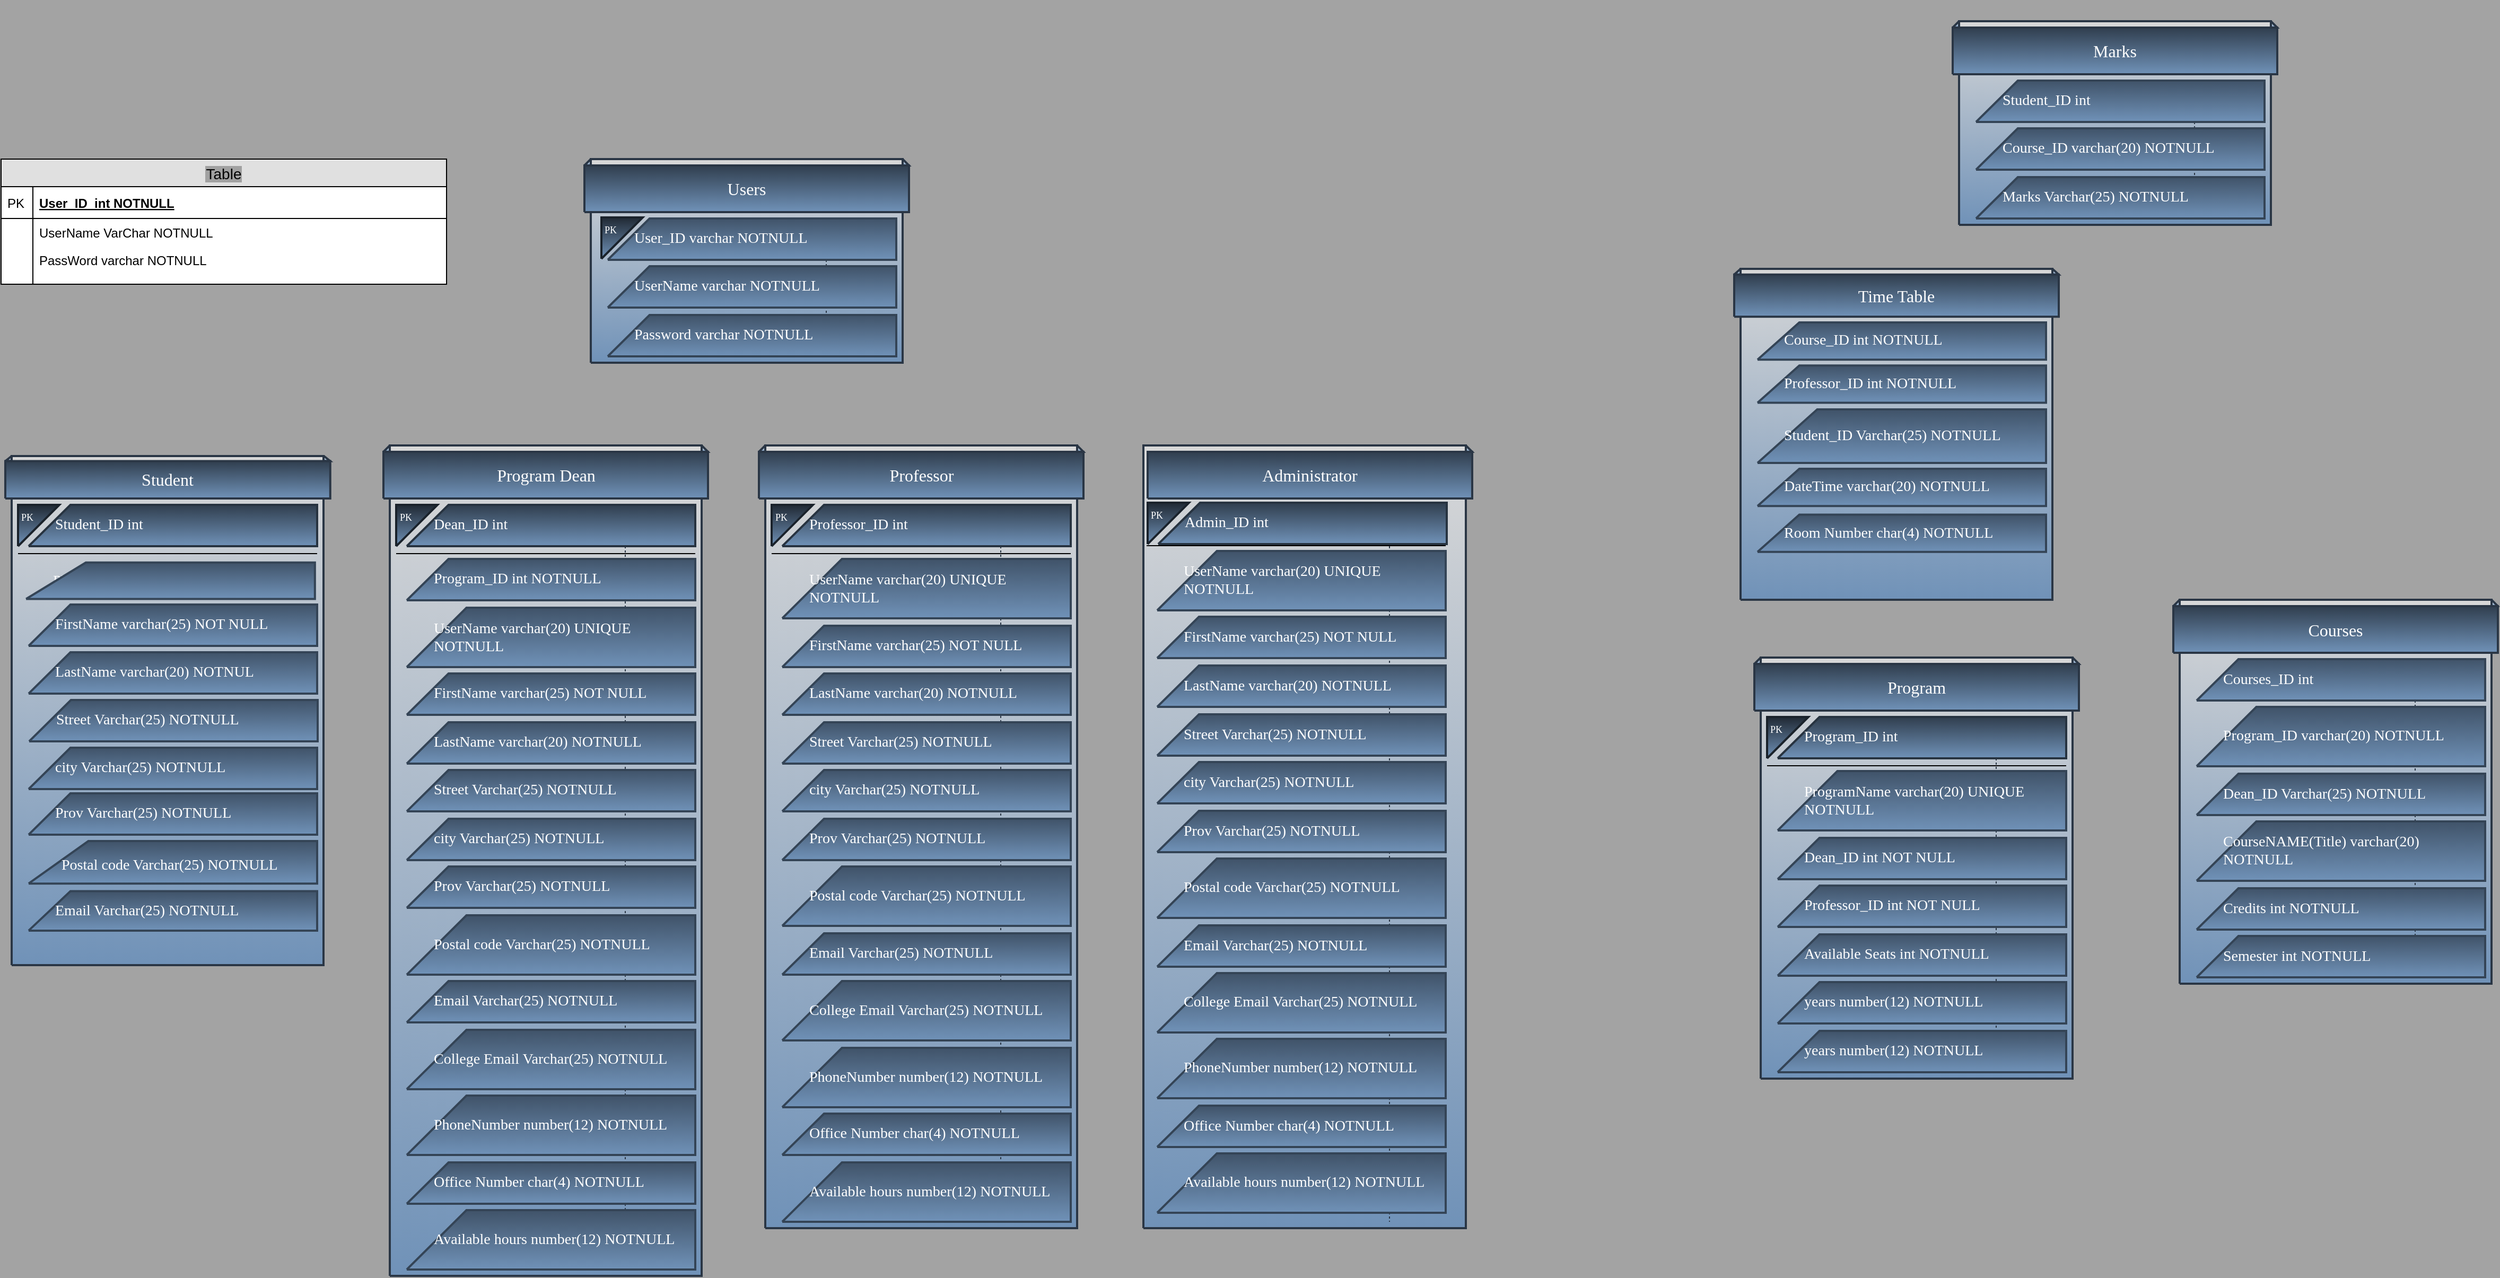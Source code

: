 <mxfile version="12.1.3" type="github" pages="1">
  <diagram name="Page-1" id="Page-1">
    <mxGraphModel dx="2011" dy="1040" grid="1" gridSize="10" guides="1" tooltips="1" connect="1" arrows="1" fold="1" page="1" pageScale="1" pageWidth="850" pageHeight="1100" background="#A3A3A3" math="1" shadow="0">
      <root>
        <mxCell id="0"/>
        <mxCell id="1" parent="0"/>
        <mxCell id="l7KUiaaAsCA8Gc7VC6qK-439" value="" style="group" parent="1" vertex="1" connectable="0">
          <mxGeometry x="2064" y="575.5" width="300" height="362" as="geometry"/>
        </mxCell>
        <mxCell id="l7KUiaaAsCA8Gc7VC6qK-353" value="" style="group" parent="l7KUiaaAsCA8Gc7VC6qK-439" vertex="1" connectable="0">
          <mxGeometry width="300" height="362" as="geometry"/>
        </mxCell>
        <mxCell id="17" style="vsdxID=192;fillColor=none;gradientColor=none;strokeColor=none;strokeWidth=2;labelBackgroundColor=none;rounded=0;html=1;whiteSpace=wrap;" parent="l7KUiaaAsCA8Gc7VC6qK-353" vertex="1">
          <mxGeometry width="300" height="362" as="geometry"/>
        </mxCell>
        <mxCell id="18" style="vsdxID=193;fillColor=#ffffff;gradientColor=#7092b8;shape=stencil(UzV2Ls5ILEhVNTIoLinKz04tz0wpyVA1dlE1MsrMy0gtyiwBslSNXVWNndPyi1LTi/JL81Ig/IJEkEoQKze/DGRCBUSfAUiHkUElhGdoAOG7QZTmZOYhKYVJEqXY0kLPwARFOT6T9SzNiFWL1w1ABsKjaZk5OZBwQpZHDxigECRQjV0B);strokeColor=#2a3645;strokeWidth=2;labelBackgroundColor=none;rounded=0;html=1;whiteSpace=wrap;" parent="17" vertex="1">
          <mxGeometry x="-6" width="306" height="6" as="geometry"/>
        </mxCell>
        <mxCell id="19" style="vsdxID=194;fillColor=#d8d8d8;gradientColor=#7092b8;shape=stencil(nZBLDoAgDERP0z3SIyjew0SURgSD+Lu9kMZoXLhwN9O+tukAlrNpJg1SzDH4QW/URgNYgZTkjA4UkwJUgGXng+6DX1zLfmoymdXo17xh5zmRJ6Q42BWCfc2oJfdAr+Yv+AP9Cb7OJ3H/2JG1HNGz/84klThPVCc=);strokeColor=#2a3645;strokeWidth=2;labelBackgroundColor=none;rounded=0;html=1;whiteSpace=wrap;" parent="17" vertex="1">
          <mxGeometry width="294" height="362" as="geometry"/>
        </mxCell>
        <mxCell id="l7KUiaaAsCA8Gc7VC6qK-445" value="" style="group" parent="17" vertex="1" connectable="0">
          <mxGeometry x="-6" y="6" width="306" height="350" as="geometry"/>
        </mxCell>
        <mxCell id="20" style="vsdxID=195;edgeStyle=none;dashed=1;dashPattern=2.00 2.00;startArrow=none;endArrow=none;startSize=5;endSize=5;strokeColor=#2a3645;spacingTop=0;spacingBottom=0;spacingLeft=0;spacingRight=0;verticalAlign=middle;html=1;labelBackgroundColor=#ffffff;rounded=0;" parent="l7KUiaaAsCA8Gc7VC6qK-445" edge="1">
          <mxGeometry relative="1" as="geometry">
            <mxPoint x="228" y="49" as="sourcePoint"/>
            <mxPoint x="228" y="350" as="targetPoint"/>
          </mxGeometry>
        </mxCell>
        <mxCell id="21" value="&lt;font style=&quot;font-size:16px;font-family:Calibri;color:#ffffff;direction:ltr;letter-spacing:0px;line-height:120%;opacity:1&quot;&gt;Courses&lt;br/&gt;&lt;/font&gt;" style="verticalAlign=middle;align=center;vsdxID=196;fillColor=#303e4e;gradientColor=#7092b8;shape=stencil(nZBLDoAgDERP0z3SIyjew0SURgSD+Lu9kMZoXLhwN9O+tukAlrNpJg1SzDH4QW/URgNYgZTkjA4UkwJUgGXng+6DX1zLfmoymdXo17xh5zmRJ6Q42BWCfc2oJfdAr+Yv+AP9Cb7OJ3H/2JG1HNGz/84klThPVCc=);strokeColor=#2a3645;strokeWidth=2;labelBackgroundColor=none;rounded=0;html=1;whiteSpace=wrap;" parent="l7KUiaaAsCA8Gc7VC6qK-445" vertex="1">
          <mxGeometry width="306" height="44" as="geometry"/>
        </mxCell>
        <mxCell id="138" style="vsdxID=197;fillColor=#405369;gradientColor=#7092b8;shape=stencil(UzV2Ls5ILEhVNTIoLinKz04tz0wpyVA1dlE1MsrMy0gtyiwBslSNXVWNndPyi1LTi/JL81Ig/IJEkEoQKze/DGRCBUSfsZ6pCUiTkUElRMDQwADMd4OozsnMQ1INkyRLMT6l5nqmRsQqJuRkIAPh27TMnBxIYCHLo4cOUAgSssauAA==);strokeColor=#344456;strokeWidth=2;spacingTop=3;spacingBottom=3;spacingLeft=33;spacingRight=3;labelBackgroundColor=none;rounded=0;html=1;whiteSpace=wrap;" parent="l7KUiaaAsCA8Gc7VC6qK-353" vertex="1">
          <mxGeometry x="6" y="164" width="282" height="39" as="geometry"/>
        </mxCell>
        <mxCell id="141" value="&lt;font style=&quot;font-size:14px;font-family:Calibri;color:#ffffff;direction:ltr;letter-spacing:0px;line-height:120%;opacity:1&quot;&gt;Dean_ID Varchar(25) NOTNULL&lt;br/&gt;&lt;/font&gt;" style="text;vsdxID=197;fillColor=none;gradientColor=none;strokeColor=none;strokeWidth=2;spacingTop=3;spacingBottom=3;spacingLeft=33;spacingRight=3;labelBackgroundColor=none;rounded=0;html=1;whiteSpace=wrap;verticalAlign=middle;align=left;;html=1;" parent="138" vertex="1">
          <mxGeometry y="-0.52" width="282.6" height="39.52" as="geometry"/>
        </mxCell>
        <mxCell id="142" style="vsdxID=201;fillColor=#405369;gradientColor=#7092b8;shape=stencil(UzV2Ls5ILEhVNTIoLinKz04tz0wpyVA1dlE1MsrMy0gtyiwBslSNXVWNndPyi1LTi/JL81Ig/IJEkEoQKze/DGRCBUSfsZ6pCUiTkUElRMDQwADMd4OozsnMQ1INkyRLMR6lIGcYEquYkJOBDIRv0zJzciCBhSyPHjpAIUjIGrsCAA==);strokeColor=#344456;strokeWidth=2;spacingTop=3;spacingBottom=3;spacingLeft=33;spacingRight=3;labelBackgroundColor=none;rounded=0;html=1;whiteSpace=wrap;" parent="l7KUiaaAsCA8Gc7VC6qK-353" vertex="1">
          <mxGeometry x="6" y="209" width="282" height="56" as="geometry"/>
        </mxCell>
        <mxCell id="145" value="&lt;font style=&quot;font-size:14px;font-family:Calibri;color:#ffffff;direction:ltr;letter-spacing:0px;line-height:120%;opacity:1&quot;&gt;CourseNAME(Title) varchar(20) NOTNULL	&lt;br/&gt;&lt;/font&gt;" style="text;vsdxID=201;fillColor=none;gradientColor=none;strokeColor=none;strokeWidth=2;spacingTop=3;spacingBottom=3;spacingLeft=33;spacingRight=3;labelBackgroundColor=none;rounded=0;html=1;whiteSpace=wrap;verticalAlign=middle;align=left;;html=1;" parent="142" vertex="1">
          <mxGeometry y="-0.45" width="282.6" height="56.45" as="geometry"/>
        </mxCell>
        <mxCell id="146" style="vsdxID=205;fillColor=#405369;gradientColor=#7092b8;shape=stencil(UzV2Ls5ILEhVNTIoLinKz04tz0wpyVA1dlE1MsrMy0gtyiwBslSNXVWNndPyi1LTi/JL81Ig/IJEkEoQKze/DGRCBUSfsZ6pCUiTkUElRMDQwADMd4OozsnMQ1INkyRLMT6l5nqmRsQqJuRkIAPh27TMnBxIYCHLo4cOUAgSssauAA==);strokeColor=#344456;strokeWidth=2;spacingTop=3;spacingBottom=3;spacingLeft=33;spacingRight=3;labelBackgroundColor=none;rounded=0;html=1;whiteSpace=wrap;" parent="l7KUiaaAsCA8Gc7VC6qK-353" vertex="1">
          <mxGeometry x="6" y="56" width="282" height="39" as="geometry"/>
        </mxCell>
        <mxCell id="149" value="&lt;font style=&quot;font-size:14px;font-family:Calibri;color:#ffffff;direction:ltr;letter-spacing:0px;line-height:120%;opacity:1&quot;&gt;Courses_ID int&lt;br/&gt;&lt;/font&gt;" style="text;vsdxID=205;fillColor=none;gradientColor=none;strokeColor=none;strokeWidth=2;spacingTop=3;spacingBottom=3;spacingLeft=33;spacingRight=3;labelBackgroundColor=none;rounded=0;html=1;whiteSpace=wrap;verticalAlign=middle;align=left;;html=1;" parent="146" vertex="1">
          <mxGeometry y="-0.52" width="282.6" height="39.52" as="geometry"/>
        </mxCell>
        <mxCell id="l7KUiaaAsCA8Gc7VC6qK-392" value="" style="shape=image;html=1;verticalAlign=top;verticalLabelPosition=bottom;labelBackgroundColor=#ffffff;imageAspect=0;aspect=fixed;image=https://cdn0.iconfinder.com/data/icons/kameleon-free-pack-rounded/110/Key-128.png" parent="146" vertex="1">
          <mxGeometry x="240.5" y="4.5" width="30" height="30" as="geometry"/>
        </mxCell>
        <mxCell id="150" style="vsdxID=209;fillColor=#405369;gradientColor=#7092b8;shape=stencil(UzV2Ls5ILEhVNTIoLinKz04tz0wpyVA1dlE1MsrMy0gtyiwBslSNXVWNndPyi1LTi/JL81Ig/IJEkEoQKze/DGRCBUSfsZ6pCUiTkUElRMDQwADMd4OozsnMQ1INkyRLMR6lIGcYEquYkJOBDIRv0zJzciCBhSyPHjpAIUjIGrsCAA==);strokeColor=#344456;strokeWidth=2;spacingTop=3;spacingBottom=3;spacingLeft=33;spacingRight=3;labelBackgroundColor=none;rounded=0;html=1;whiteSpace=wrap;" parent="l7KUiaaAsCA8Gc7VC6qK-353" vertex="1">
          <mxGeometry x="6" y="101" width="282" height="56" as="geometry"/>
        </mxCell>
        <mxCell id="153" value="&lt;font style=&quot;font-size:14px;font-family:Calibri;color:#ffffff;direction:ltr;letter-spacing:0px;line-height:120%;opacity:1&quot;&gt;Program_ID varchar(20) NOTNULL	&lt;br/&gt;&lt;/font&gt;" style="text;vsdxID=209;fillColor=none;gradientColor=none;strokeColor=none;strokeWidth=2;spacingTop=3;spacingBottom=3;spacingLeft=33;spacingRight=3;labelBackgroundColor=none;rounded=0;html=1;whiteSpace=wrap;verticalAlign=middle;align=left;;html=1;" parent="150" vertex="1">
          <mxGeometry y="-0.45" width="282.6" height="56.45" as="geometry"/>
        </mxCell>
        <mxCell id="328" style="vsdxID=541;fillColor=#405369;gradientColor=#7092b8;shape=stencil(UzV2Ls5ILEhVNTIoLinKz04tz0wpyVA1dlE1MsrMy0gtyiwBslSNXVWNndPyi1LTi/JL81Ig/IJEkEoQKze/DGRCBUSfsZ6pCUiTkUElRMDQwADMd4OozsnMQ1INkyRLMT6l5nqmRsQqJuRkIAPh27TMnBxIYCHLo4cOUAgSssauAA==);strokeColor=#344456;strokeWidth=2;spacingTop=3;spacingBottom=3;spacingLeft=33;spacingRight=3;labelBackgroundColor=none;rounded=0;html=1;whiteSpace=wrap;" parent="l7KUiaaAsCA8Gc7VC6qK-353" vertex="1">
          <mxGeometry x="6" y="272" width="282" height="39" as="geometry"/>
        </mxCell>
        <mxCell id="331" value="&lt;font style=&quot;font-size:14px;font-family:Calibri;color:#ffffff;direction:ltr;letter-spacing:0px;line-height:120%;opacity:1&quot;&gt;Credits int NOTNULL&lt;br/&gt;&lt;/font&gt;" style="text;vsdxID=541;fillColor=none;gradientColor=none;strokeColor=none;strokeWidth=2;spacingTop=3;spacingBottom=3;spacingLeft=33;spacingRight=3;labelBackgroundColor=none;rounded=0;html=1;whiteSpace=wrap;verticalAlign=middle;align=left;;html=1;" parent="328" vertex="1">
          <mxGeometry y="-0.52" width="282.6" height="39.52" as="geometry"/>
        </mxCell>
        <mxCell id="336" style="vsdxID=549;fillColor=#405369;gradientColor=#7092b8;shape=stencil(UzV2Ls5ILEhVNTIoLinKz04tz0wpyVA1dlE1MsrMy0gtyiwBslSNXVWNndPyi1LTi/JL81Ig/IJEkEoQKze/DGRCBUSfsZ6pCUiTkUElRMDQwADMd4OozsnMQ1INkyRLMT6l5nqmRsQqJuRkIAPh27TMnBxIYCHLo4cOUAgSssauAA==);strokeColor=#344456;strokeWidth=2;spacingTop=3;spacingBottom=3;spacingLeft=33;spacingRight=3;labelBackgroundColor=none;rounded=0;html=1;whiteSpace=wrap;" parent="l7KUiaaAsCA8Gc7VC6qK-353" vertex="1">
          <mxGeometry x="6" y="317" width="282" height="39" as="geometry"/>
        </mxCell>
        <mxCell id="339" value="&lt;font style=&quot;font-size:14px;font-family:Calibri;color:#ffffff;direction:ltr;letter-spacing:0px;line-height:120%;opacity:1&quot;&gt;Semester int NOTNULL&lt;br/&gt;&lt;/font&gt;" style="text;vsdxID=549;fillColor=none;gradientColor=none;strokeColor=none;strokeWidth=2;spacingTop=3;spacingBottom=3;spacingLeft=33;spacingRight=3;labelBackgroundColor=none;rounded=0;html=1;whiteSpace=wrap;verticalAlign=middle;align=left;;html=1;" parent="336" vertex="1">
          <mxGeometry y="-0.52" width="282.6" height="39.52" as="geometry"/>
        </mxCell>
        <mxCell id="l7KUiaaAsCA8Gc7VC6qK-446" value="" style="group" parent="1" vertex="1" connectable="0">
          <mxGeometry x="730.5" y="430" width="294" height="738" as="geometry"/>
        </mxCell>
        <mxCell id="l7KUiaaAsCA8Gc7VC6qK-440" value="" style="group" parent="l7KUiaaAsCA8Gc7VC6qK-446" vertex="1" connectable="0">
          <mxGeometry width="294" height="738" as="geometry"/>
        </mxCell>
        <mxCell id="l7KUiaaAsCA8Gc7VC6qK-351" value="" style="group" parent="l7KUiaaAsCA8Gc7VC6qK-440" vertex="1" connectable="0">
          <mxGeometry width="294" height="738" as="geometry"/>
        </mxCell>
        <mxCell id="7" style="vsdxID=90;fillColor=none;gradientColor=none;strokeColor=none;strokeWidth=2;labelBackgroundColor=none;rounded=0;html=1;whiteSpace=wrap;" parent="l7KUiaaAsCA8Gc7VC6qK-351" vertex="1">
          <mxGeometry width="294" height="738" as="geometry"/>
        </mxCell>
        <mxCell id="8" style="vsdxID=91;fillColor=#ffffff;gradientColor=#7092b8;shape=stencil(UzV2Ls5ILEhVNTIoLinKz04tz0wpyVA1dlE1MsrMy0gtyiwBslSNXVWNndPyi1LTi/JL81Ig/IJEkEoQKze/DGRCBUSfAUiHkUElhGdoAOG7QZTmZOYhKYVJEqXY0kLPwARFOT6T9SzNiFWL1w1ABsKjaZk5OZBwQpZHDxigECRQjV0B);strokeColor=#2a3645;strokeWidth=2;labelBackgroundColor=none;rounded=0;html=1;whiteSpace=wrap;" parent="7" vertex="1">
          <mxGeometry x="-6" width="306" height="6" as="geometry"/>
        </mxCell>
        <mxCell id="9" style="vsdxID=92;fillColor=#d8d8d8;gradientColor=#7092b8;shape=stencil(nZBLDoAgDERP0z3SIyjew0SURgSD+Lu9kMZoXLhwN9O+tukAlrNpJg1SzDH4QW/URgNYgZTkjA4UkwJUgGXng+6DX1zLfmoymdXo17xh5zmRJ6Q42BWCfc2oJfdAr+Yv+AP9Cb7OJ3H/2JG1HNGz/84klThPVCc=);strokeColor=#2a3645;strokeWidth=2;labelBackgroundColor=none;rounded=0;html=1;whiteSpace=wrap;" parent="7" vertex="1">
          <mxGeometry width="294" height="738" as="geometry"/>
        </mxCell>
        <mxCell id="10" style="vsdxID=93;edgeStyle=none;dashed=1;dashPattern=2.00 2.00;startArrow=none;endArrow=none;startSize=5;endSize=5;strokeColor=#2a3645;spacingTop=0;spacingBottom=0;spacingLeft=0;spacingRight=0;verticalAlign=middle;html=1;labelBackgroundColor=#ffffff;rounded=0;" parent="7" edge="1">
          <mxGeometry relative="1" as="geometry">
            <mxPoint x="222" y="55" as="sourcePoint"/>
            <mxPoint x="222" y="732" as="targetPoint"/>
          </mxGeometry>
        </mxCell>
        <mxCell id="11" value="&lt;font style=&quot;font-size:16px;font-family:Calibri;color:#ffffff;direction:ltr;letter-spacing:0px;line-height:120%;opacity:1&quot;&gt;Professor&lt;br/&gt;&lt;/font&gt;" style="verticalAlign=middle;align=center;vsdxID=94;fillColor=#303e4e;gradientColor=#7092b8;shape=stencil(nZBLDoAgDERP0z3SIyjew0SURgSD+Lu9kMZoXLhwN9O+tukAlrNpJg1SzDH4QW/URgNYgZTkjA4UkwJUgGXng+6DX1zLfmoymdXo17xh5zmRJ6Q42BWCfc2oJfdAr+Yv+AP9Cb7OJ3H/2JG1HNGz/84klThPVCc=);strokeColor=#2a3645;strokeWidth=2;labelBackgroundColor=none;rounded=0;html=1;whiteSpace=wrap;" parent="7" vertex="1">
          <mxGeometry x="-6" y="6" width="306" height="44" as="geometry"/>
        </mxCell>
        <mxCell id="84" style="vsdxID=95;fillColor=#303e4e;gradientColor=#7092b8;shape=stencil(UzV2Ls5ILEhVNTIoLinKz04tz0wpyVA1dlE1MsrMy0gtyiwBslSNXVWNndPyi1LTi/JL81Ig/IJEkEoQKze/DGRCBUSfsZ6pCUiTkUElRMDQwADMd4OozsnMQ1INkyRLMT6l5nqmRsQqJuRkIAPh27TMnBxIYCHLo4cOUAgSssauAA==);strokeColor=#273340;strokeWidth=2;spacingTop=3;spacingBottom=3;spacingLeft=33;spacingRight=3;labelBackgroundColor=none;rounded=0;html=1;whiteSpace=wrap;" parent="l7KUiaaAsCA8Gc7VC6qK-351" vertex="1">
          <mxGeometry x="6" y="56" width="282" height="39" as="geometry"/>
        </mxCell>
        <mxCell id="86" style="vsdxID=98;fillColor=#202934;gradientColor=#7092b8;shape=stencil(nVBbDoAgDDvN/pEdQfEeJqIsIhjE1+2FLEbjl/GvXdstK2A5m2bSIMUcgx/0Rm00gBVISc7oQDEhQAVYdj7oPvjFtcynJjszGv2aN+ycEzkhxcGsEMxrtlpy/6yXeJk/b/17PoH7w46s5YKe+ruRNOI2UZ0=);strokeColor=#1a222b;strokeWidth=2;spacingTop=-3;spacingBottom=-3;spacingLeft=1;spacingRight=-3;labelBackgroundColor=none;rounded=0;html=1;whiteSpace=wrap;" parent="84" vertex="1">
          <mxGeometry width="39" height="39" as="geometry"/>
        </mxCell>
        <mxCell id="87" value="&lt;p style=&quot;align:left;margin-left:0;margin-right:0;margin-top:0px;margin-bottom:0px;text-indent:0;valign:middle;direction:ltr;&quot;&gt;&lt;font style=&quot;font-size:9px;font-family:Calibri;color:#ffffff;direction:ltr;letter-spacing:0px;line-height:120%;opacity:1&quot;&gt;PK&lt;br/&gt;&lt;/font&gt;&lt;/p&gt;" style="text;vsdxID=98;fillColor=none;gradientColor=none;strokeColor=none;strokeWidth=2;spacingTop=-3;spacingBottom=-3;spacingLeft=1;spacingRight=-3;labelBackgroundColor=none;rounded=0;html=1;whiteSpace=wrap;verticalAlign=middle;align=left;;html=1;" parent="86" vertex="1">
          <mxGeometry y="-8.42" width="39.52" height="39.52" as="geometry"/>
        </mxCell>
        <mxCell id="88" value="&lt;font style=&quot;font-size:14px;font-family:Calibri;color:#ffffff;direction:ltr;letter-spacing:0px;line-height:120%;opacity:1&quot;&gt;Professor_ID int&lt;br/&gt;&lt;/font&gt;" style="text;vsdxID=95;fillColor=none;gradientColor=none;strokeColor=none;strokeWidth=2;spacingTop=3;spacingBottom=3;spacingLeft=33;spacingRight=3;labelBackgroundColor=none;rounded=0;html=1;whiteSpace=wrap;verticalAlign=middle;align=left;;html=1;" parent="84" vertex="1">
          <mxGeometry y="-0.52" width="282.6" height="39.52" as="geometry"/>
        </mxCell>
        <mxCell id="l7KUiaaAsCA8Gc7VC6qK-412" value="" style="shape=image;html=1;verticalAlign=top;verticalLabelPosition=bottom;labelBackgroundColor=#ffffff;imageAspect=0;aspect=fixed;image=https://cdn0.iconfinder.com/data/icons/kameleon-free-pack-rounded/110/Key-128.png" parent="84" vertex="1">
          <mxGeometry x="237" y="4.5" width="30" height="30" as="geometry"/>
        </mxCell>
        <mxCell id="89" style="vsdxID=99;fillColor=#789cc6;gradientColor=#7092b8;shape=stencil(dU9bDoAgDDvN/pEdwcc9TEBZRCCIr9sLWYzGxL92bbcOsF5MHzRIsaToJ72TSgawASnJGR0pZQTYAtaDj3qMfnWKeeiLs6DZb2XDwTlRElKczCrBvGOrJfey3uKPOYPnyEDWcse3/i2VR/wQthc=);strokeColor=#000000;labelBackgroundColor=none;rounded=0;html=1;whiteSpace=wrap;" parent="l7KUiaaAsCA8Gc7VC6qK-351" vertex="1">
          <mxGeometry x="6" y="101" width="282" height="1" as="geometry"/>
        </mxCell>
        <mxCell id="90" style="vsdxID=100;fillColor=#405369;gradientColor=#7092b8;shape=stencil(UzV2Ls5ILEhVNTIoLinKz04tz0wpyVA1dlE1MsrMy0gtyiwBslSNXVWNndPyi1LTi/JL81Ig/IJEkEoQKze/DGRCBUSfsZ6pCUiTkUElRMDQwADMd4OozsnMQ1INkyRLMT6l5nqmRsQqJuRkIAPh27TMnBxIYCHLo4cOUAgSssauAA==);strokeColor=#344456;strokeWidth=2;spacingTop=3;spacingBottom=3;spacingLeft=33;spacingRight=3;labelBackgroundColor=none;rounded=0;html=1;whiteSpace=wrap;" parent="l7KUiaaAsCA8Gc7VC6qK-351" vertex="1">
          <mxGeometry x="6" y="261" width="282" height="39" as="geometry"/>
        </mxCell>
        <mxCell id="93" value="&lt;font style=&quot;font-size:14px;font-family:Calibri;color:#ffffff;direction:ltr;letter-spacing:0px;line-height:120%;opacity:1&quot;&gt;Street Varchar(25) NOTNULL&lt;br/&gt;&lt;/font&gt;" style="text;vsdxID=100;fillColor=none;gradientColor=none;strokeColor=none;strokeWidth=2;spacingTop=3;spacingBottom=3;spacingLeft=33;spacingRight=3;labelBackgroundColor=none;rounded=0;html=1;whiteSpace=wrap;verticalAlign=middle;align=left;;html=1;" parent="90" vertex="1">
          <mxGeometry y="-0.52" width="282.6" height="39.52" as="geometry"/>
        </mxCell>
        <mxCell id="94" style="vsdxID=104;fillColor=#405369;gradientColor=#7092b8;shape=stencil(UzV2Ls5ILEhVNTIoLinKz04tz0wpyVA1dlE1MsrMy0gtyiwBslSNXVWNndPyi1LTi/JL81Ig/IJEkEoQKze/DGRCBUSfsZ6pCUiTkUElRMDQwADMd4OozsnMQ1INkyRLMT6l5nqmRsQqJuRkIAPh27TMnBxIYCHLo4cOUAgSssauAA==);strokeColor=#344456;strokeWidth=2;spacingTop=3;spacingBottom=3;spacingLeft=33;spacingRight=3;labelBackgroundColor=none;rounded=0;html=1;whiteSpace=wrap;" parent="l7KUiaaAsCA8Gc7VC6qK-351" vertex="1">
          <mxGeometry x="6" y="170" width="282" height="39" as="geometry"/>
        </mxCell>
        <mxCell id="97" value="&lt;font style=&quot;font-size:14px;font-family:Calibri;color:#ffffff;direction:ltr;letter-spacing:0px;line-height:120%;opacity:1&quot;&gt;FirstName varchar(25) NOT NULL&lt;br/&gt;&lt;/font&gt;" style="text;vsdxID=104;fillColor=none;gradientColor=none;strokeColor=none;strokeWidth=2;spacingTop=3;spacingBottom=3;spacingLeft=33;spacingRight=3;labelBackgroundColor=none;rounded=0;html=1;whiteSpace=wrap;verticalAlign=middle;align=left;;html=1;" parent="94" vertex="1">
          <mxGeometry y="-0.52" width="282.6" height="39.52" as="geometry"/>
        </mxCell>
        <mxCell id="98" style="vsdxID=108;fillColor=#405369;gradientColor=#7092b8;shape=stencil(UzV2Ls5ILEhVNTIoLinKz04tz0wpyVA1dlE1MsrMy0gtyiwBslSNXVWNndPyi1LTi/JL81Ig/IJEkEoQKze/DGRCBUSfsZ6pCUiTkUElRMDQwADMd4OozsnMQ1INkyRLMR6lIGcYEquYkJOBDIRv0zJzciCBhSyPHjpAIUjIGrsCAA==);strokeColor=#344456;strokeWidth=2;spacingTop=3;spacingBottom=3;spacingLeft=33;spacingRight=3;labelBackgroundColor=none;rounded=0;html=1;whiteSpace=wrap;" parent="l7KUiaaAsCA8Gc7VC6qK-351" vertex="1">
          <mxGeometry x="6" y="107" width="282" height="56" as="geometry"/>
        </mxCell>
        <mxCell id="101" value="&lt;font style=&quot;font-size:14px;font-family:Calibri;color:#ffffff;direction:ltr;letter-spacing:0px;line-height:120%;opacity:1&quot;&gt;UserName varchar(20) UNIQUE NOTNULL&lt;br/&gt;&lt;/font&gt;" style="text;vsdxID=108;fillColor=none;gradientColor=none;strokeColor=none;strokeWidth=2;spacingTop=3;spacingBottom=3;spacingLeft=33;spacingRight=3;labelBackgroundColor=none;rounded=0;html=1;whiteSpace=wrap;verticalAlign=middle;align=left;;html=1;" parent="98" vertex="1">
          <mxGeometry y="-0.45" width="282.6" height="56.45" as="geometry"/>
        </mxCell>
        <mxCell id="102" style="vsdxID=112;fillColor=#405369;gradientColor=#7092b8;shape=stencil(UzV2Ls5ILEhVNTIoLinKz04tz0wpyVA1dlE1MsrMy0gtyiwBslSNXVWNndPyi1LTi/JL81Ig/IJEkEoQKze/DGRCBUSfsZ6pCUiTkUElRMDQwADMd4OozsnMQ1INkyRLMT6l5nqmRsQqJuRkIAPh27TMnBxIYCHLo4cOUAgSssauAA==);strokeColor=#344456;strokeWidth=2;spacingTop=3;spacingBottom=3;spacingLeft=33;spacingRight=3;labelBackgroundColor=none;rounded=0;html=1;whiteSpace=wrap;" parent="l7KUiaaAsCA8Gc7VC6qK-351" vertex="1">
          <mxGeometry x="6" y="215" width="282" height="39" as="geometry"/>
        </mxCell>
        <mxCell id="105" value="&lt;font style=&quot;font-size:14px;font-family:Calibri;color:#ffffff;direction:ltr;letter-spacing:0px;line-height:120%;opacity:1&quot;&gt;LastName varchar(20) NOTNULL&lt;br/&gt;&lt;/font&gt;" style="text;vsdxID=112;fillColor=none;gradientColor=none;strokeColor=none;strokeWidth=2;spacingTop=3;spacingBottom=3;spacingLeft=33;spacingRight=3;labelBackgroundColor=none;rounded=0;html=1;whiteSpace=wrap;verticalAlign=middle;align=left;;html=1;" parent="102" vertex="1">
          <mxGeometry y="-0.52" width="282.6" height="39.52" as="geometry"/>
        </mxCell>
        <mxCell id="106" style="vsdxID=116;fillColor=#405369;gradientColor=#7092b8;shape=stencil(UzV2Ls5ILEhVNTIoLinKz04tz0wpyVA1dlE1MsrMy0gtyiwBslSNXVWNndPyi1LTi/JL81Ig/IJEkEoQKze/DGRCBUSfsZ6pCUiTkUElRMDQwADMd4OozsnMQ1INkyRLMT6l5nqmRsQqJuRkIAPh27TMnBxIYCHLo4cOUAgSssauAA==);strokeColor=#344456;strokeWidth=2;spacingTop=3;spacingBottom=3;spacingLeft=33;spacingRight=3;labelBackgroundColor=none;rounded=0;html=1;whiteSpace=wrap;" parent="l7KUiaaAsCA8Gc7VC6qK-351" vertex="1">
          <mxGeometry x="6" y="352" width="282" height="39" as="geometry"/>
        </mxCell>
        <mxCell id="109" value="&lt;font style=&quot;font-size:14px;font-family:Calibri;color:#ffffff;direction:ltr;letter-spacing:0px;line-height:120%;opacity:1&quot;&gt;Prov Varchar(25) NOTNULL&lt;br/&gt;&lt;/font&gt;" style="text;vsdxID=116;fillColor=none;gradientColor=none;strokeColor=none;strokeWidth=2;spacingTop=3;spacingBottom=3;spacingLeft=33;spacingRight=3;labelBackgroundColor=none;rounded=0;html=1;whiteSpace=wrap;verticalAlign=middle;align=left;;html=1;" parent="106" vertex="1">
          <mxGeometry y="-0.52" width="282.6" height="39.52" as="geometry"/>
        </mxCell>
        <mxCell id="110" style="vsdxID=120;fillColor=#405369;gradientColor=#7092b8;shape=stencil(UzV2Ls5ILEhVNTIoLinKz04tz0wpyVA1dlE1MsrMy0gtyiwBslSNXVWNndPyi1LTi/JL81Ig/IJEkEoQKze/DGRCBUSfsZ6pCUiTkUElRMDQwADMd4OozsnMQ1INkyRLMR6lIGcYEquYkJOBDIRv0zJzciCBhSyPHjpAIUjIGrsCAA==);strokeColor=#344456;strokeWidth=2;spacingTop=3;spacingBottom=3;spacingLeft=33;spacingRight=3;labelBackgroundColor=none;rounded=0;html=1;whiteSpace=wrap;" parent="l7KUiaaAsCA8Gc7VC6qK-351" vertex="1">
          <mxGeometry x="6" y="397" width="282" height="56" as="geometry"/>
        </mxCell>
        <mxCell id="113" value="&lt;font style=&quot;font-size:14px;font-family:Calibri;color:#ffffff;direction:ltr;letter-spacing:0px;line-height:120%;opacity:1&quot;&gt;Postal code Varchar(25) NOTNULL&lt;br/&gt;&lt;/font&gt;" style="text;vsdxID=120;fillColor=none;gradientColor=none;strokeColor=none;strokeWidth=2;spacingTop=3;spacingBottom=3;spacingLeft=33;spacingRight=3;labelBackgroundColor=none;rounded=0;html=1;whiteSpace=wrap;verticalAlign=middle;align=left;;html=1;" parent="110" vertex="1">
          <mxGeometry y="-0.45" width="282.6" height="56.45" as="geometry"/>
        </mxCell>
        <mxCell id="114" style="vsdxID=124;fillColor=#405369;gradientColor=#7092b8;shape=stencil(UzV2Ls5ILEhVNTIoLinKz04tz0wpyVA1dlE1MsrMy0gtyiwBslSNXVWNndPyi1LTi/JL81Ig/IJEkEoQKze/DGRCBUSfsZ6pCUiTkUElRMDQwADMd4OozsnMQ1INkyRLMT6l5nqmRsQqJuRkIAPh27TMnBxIYCHLo4cOUAgSssauAA==);strokeColor=#344456;strokeWidth=2;spacingTop=3;spacingBottom=3;spacingLeft=33;spacingRight=3;labelBackgroundColor=none;rounded=0;html=1;whiteSpace=wrap;" parent="l7KUiaaAsCA8Gc7VC6qK-351" vertex="1">
          <mxGeometry x="6" y="460" width="282" height="39" as="geometry"/>
        </mxCell>
        <mxCell id="117" value="&lt;font style=&quot;font-size:14px;font-family:Calibri;color:#ffffff;direction:ltr;letter-spacing:0px;line-height:120%;opacity:1&quot;&gt;Email Varchar(25) NOTNULL&lt;br/&gt;&lt;/font&gt;" style="text;vsdxID=124;fillColor=none;gradientColor=none;strokeColor=none;strokeWidth=2;spacingTop=3;spacingBottom=3;spacingLeft=33;spacingRight=3;labelBackgroundColor=none;rounded=0;html=1;whiteSpace=wrap;verticalAlign=middle;align=left;;html=1;" parent="114" vertex="1">
          <mxGeometry y="-0.52" width="282.6" height="39.52" as="geometry"/>
        </mxCell>
        <mxCell id="118" style="vsdxID=128;fillColor=#405369;gradientColor=#7092b8;shape=stencil(UzV2Ls5ILEhVNTIoLinKz04tz0wpyVA1dlE1MsrMy0gtyiwBslSNXVWNndPyi1LTi/JL81Ig/IJEkEoQKze/DGRCBUSfsZ6pCUiTkUElRMDQwADMd4OozsnMQ1INkyRLMT6l5nqmRsQqJuRkIAPh27TMnBxIYCHLo4cOUAgSssauAA==);strokeColor=#344456;strokeWidth=2;spacingTop=3;spacingBottom=3;spacingLeft=33;spacingRight=3;labelBackgroundColor=none;rounded=0;html=1;whiteSpace=wrap;" parent="l7KUiaaAsCA8Gc7VC6qK-351" vertex="1">
          <mxGeometry x="6" y="306" width="282" height="39" as="geometry"/>
        </mxCell>
        <mxCell id="121" value="&lt;font style=&quot;font-size:14px;font-family:Calibri;color:#ffffff;direction:ltr;letter-spacing:0px;line-height:120%;opacity:1&quot;&gt;city Varchar(25) NOTNULL&lt;br/&gt;&lt;/font&gt;" style="text;vsdxID=128;fillColor=none;gradientColor=none;strokeColor=none;strokeWidth=2;spacingTop=3;spacingBottom=3;spacingLeft=33;spacingRight=3;labelBackgroundColor=none;rounded=0;html=1;whiteSpace=wrap;verticalAlign=middle;align=left;;html=1;" parent="118" vertex="1">
          <mxGeometry y="-0.52" width="282.6" height="39.52" as="geometry"/>
        </mxCell>
        <mxCell id="122" style="vsdxID=132;fillColor=#405369;gradientColor=#7092b8;shape=stencil(UzV2Ls5ILEhVNTIoLinKz04tz0wpyVA1dlE1MsrMy0gtyiwBslSNXVWNndPyi1LTi/JL81Ig/IJEkEoQKze/DGRCBUSfsZ6pCUiTkUElRMDQwADMd4OozsnMQ1INkyRLMR6lIGcYEquYkJOBDIRv0zJzciCBhSyPHjpAIUjIGrsCAA==);strokeColor=#344456;strokeWidth=2;spacingTop=3;spacingBottom=3;spacingLeft=33;spacingRight=3;labelBackgroundColor=none;rounded=0;html=1;whiteSpace=wrap;" parent="l7KUiaaAsCA8Gc7VC6qK-351" vertex="1">
          <mxGeometry x="6" y="568" width="282" height="56" as="geometry"/>
        </mxCell>
        <mxCell id="125" value="&lt;font style=&quot;font-size:14px;font-family:Calibri;color:#ffffff;direction:ltr;letter-spacing:0px;line-height:120%;opacity:1&quot;&gt;PhoneNumber number(12) NOTNULL&lt;br/&gt;&lt;/font&gt;" style="text;vsdxID=132;fillColor=none;gradientColor=none;strokeColor=none;strokeWidth=2;spacingTop=3;spacingBottom=3;spacingLeft=33;spacingRight=3;labelBackgroundColor=none;rounded=0;html=1;whiteSpace=wrap;verticalAlign=middle;align=left;;html=1;" parent="122" vertex="1">
          <mxGeometry y="-0.45" width="282.6" height="56.45" as="geometry"/>
        </mxCell>
        <mxCell id="178" style="vsdxID=309;fillColor=#405369;gradientColor=#7092b8;shape=stencil(UzV2Ls5ILEhVNTIoLinKz04tz0wpyVA1dlE1MsrMy0gtyiwBslSNXVWNndPyi1LTi/JL81Ig/IJEkEoQKze/DGRCBUSfsZ6pCUiTkUElRMDQwADMd4OozsnMQ1INkyRLMT6l5nqmRsQqJuRkIAPh27TMnBxIYCHLo4cOUAgSssauAA==);strokeColor=#344456;strokeWidth=2;spacingTop=3;spacingBottom=3;spacingLeft=33;spacingRight=3;labelBackgroundColor=none;rounded=0;html=1;whiteSpace=wrap;" parent="l7KUiaaAsCA8Gc7VC6qK-351" vertex="1">
          <mxGeometry x="6" y="630" width="282" height="39" as="geometry"/>
        </mxCell>
        <mxCell id="181" value="&lt;font style=&quot;font-size:14px;font-family:Calibri;color:#ffffff;direction:ltr;letter-spacing:0px;line-height:120%;opacity:1&quot;&gt;Office Number char(4) NOTNULL&lt;br/&gt;&lt;/font&gt;" style="text;vsdxID=309;fillColor=none;gradientColor=none;strokeColor=none;strokeWidth=2;spacingTop=3;spacingBottom=3;spacingLeft=33;spacingRight=3;labelBackgroundColor=none;rounded=0;html=1;whiteSpace=wrap;verticalAlign=middle;align=left;;html=1;" parent="178" vertex="1">
          <mxGeometry y="-0.52" width="282.6" height="39.52" as="geometry"/>
        </mxCell>
        <mxCell id="182" style="vsdxID=313;fillColor=#405369;gradientColor=#7092b8;shape=stencil(UzV2Ls5ILEhVNTIoLinKz04tz0wpyVA1dlE1MsrMy0gtyiwBslSNXVWNndPyi1LTi/JL81Ig/IJEkEoQKze/DGRCBUSfsZ6pCUiTkUElRMDQwADMd4OozsnMQ1INkyRLMR6lIGcYEquYkJOBDIRv0zJzciCBhSyPHjpAIUjIGrsCAA==);strokeColor=#344456;strokeWidth=2;spacingTop=3;spacingBottom=3;spacingLeft=33;spacingRight=3;labelBackgroundColor=none;rounded=0;html=1;whiteSpace=wrap;" parent="l7KUiaaAsCA8Gc7VC6qK-351" vertex="1">
          <mxGeometry x="6" y="676" width="282" height="56" as="geometry"/>
        </mxCell>
        <mxCell id="185" value="&lt;font style=&quot;font-size:14px;font-family:Calibri;color:#ffffff;direction:ltr;letter-spacing:0px;line-height:120%;opacity:1&quot;&gt;Available hours  number(12) NOTNULL&lt;br/&gt;&lt;/font&gt;" style="text;vsdxID=313;fillColor=none;gradientColor=none;strokeColor=none;strokeWidth=2;spacingTop=3;spacingBottom=3;spacingLeft=33;spacingRight=3;labelBackgroundColor=none;rounded=0;html=1;whiteSpace=wrap;verticalAlign=middle;align=left;;html=1;" parent="182" vertex="1">
          <mxGeometry y="-0.45" width="282.6" height="56.45" as="geometry"/>
        </mxCell>
        <mxCell id="186" style="vsdxID=317;fillColor=#405369;gradientColor=#7092b8;shape=stencil(UzV2Ls5ILEhVNTIoLinKz04tz0wpyVA1dlE1MsrMy0gtyiwBslSNXVWNndPyi1LTi/JL81Ig/IJEkEoQKze/DGRCBUSfsZ6pCUiTkUElRMDQwADMd4OozsnMQ1INkyRLMR6lIGcYEquYkJOBDIRv0zJzciCBhSyPHjpAIUjIGrsCAA==);strokeColor=#344456;strokeWidth=2;spacingTop=3;spacingBottom=3;spacingLeft=33;spacingRight=3;labelBackgroundColor=none;rounded=0;html=1;whiteSpace=wrap;" parent="l7KUiaaAsCA8Gc7VC6qK-351" vertex="1">
          <mxGeometry x="6" y="505" width="282" height="56" as="geometry"/>
        </mxCell>
        <mxCell id="189" value="&lt;font style=&quot;font-size:14px;font-family:Calibri;color:#ffffff;direction:ltr;letter-spacing:0px;line-height:120%;opacity:1&quot;&gt;College Email Varchar(25) NOTNULL&lt;br/&gt;&lt;/font&gt;" style="text;vsdxID=317;fillColor=none;gradientColor=none;strokeColor=none;strokeWidth=2;spacingTop=3;spacingBottom=3;spacingLeft=33;spacingRight=3;labelBackgroundColor=none;rounded=0;html=1;whiteSpace=wrap;verticalAlign=middle;align=left;;html=1;" parent="186" vertex="1">
          <mxGeometry y="-0.45" width="282.6" height="56.45" as="geometry"/>
        </mxCell>
        <mxCell id="l7KUiaaAsCA8Gc7VC6qK-447" value="" style="group" parent="1" vertex="1" connectable="0">
          <mxGeometry x="1090" y="430" width="301" height="738" as="geometry"/>
        </mxCell>
        <mxCell id="l7KUiaaAsCA8Gc7VC6qK-441" value="" style="group" parent="l7KUiaaAsCA8Gc7VC6qK-447" vertex="1" connectable="0">
          <mxGeometry width="301" height="738" as="geometry"/>
        </mxCell>
        <mxCell id="l7KUiaaAsCA8Gc7VC6qK-354" value="" style="group" parent="l7KUiaaAsCA8Gc7VC6qK-441" vertex="1" connectable="0">
          <mxGeometry width="301" height="738" as="geometry"/>
        </mxCell>
        <mxCell id="27" style="vsdxID=321;fillColor=none;gradientColor=none;strokeColor=none;strokeWidth=2;labelBackgroundColor=none;rounded=0;html=1;whiteSpace=wrap;" parent="l7KUiaaAsCA8Gc7VC6qK-354" vertex="1">
          <mxGeometry x="7" width="294" height="738" as="geometry"/>
        </mxCell>
        <mxCell id="28" style="vsdxID=322;fillColor=#ffffff;gradientColor=#7092b8;shape=stencil(UzV2Ls5ILEhVNTIoLinKz04tz0wpyVA1dlE1MsrMy0gtyiwBslSNXVWNndPyi1LTi/JL81Ig/IJEkEoQKze/DGRCBUSfAUiHkUElhGdoAOG7QZTmZOYhKYVJEqXY0kLPwARFOT6T9SzNiFWL1w1ABsKjaZk5OZBwQpZHDxigECRQjV0B);strokeColor=#2a3645;strokeWidth=2;labelBackgroundColor=none;rounded=0;html=1;whiteSpace=wrap;" parent="27" vertex="1">
          <mxGeometry x="-6" width="306" height="6" as="geometry"/>
        </mxCell>
        <mxCell id="29" style="vsdxID=323;fillColor=#d8d8d8;gradientColor=#7092b8;shape=stencil(nZBLDoAgDERP0z3SIyjew0SURgSD+Lu9kMZoXLhwN9O+tukAlrNpJg1SzDH4QW/URgNYgZTkjA4UkwJUgGXng+6DX1zLfmoymdXo17xh5zmRJ6Q42BWCfc2oJfdAr+Yv+AP9Cb7OJ3H/2JG1HNGz/84klThPVCc=);strokeColor=#2a3645;strokeWidth=2;labelBackgroundColor=none;rounded=0;html=1;whiteSpace=wrap;" parent="27" vertex="1">
          <mxGeometry x="-10" width="304" height="738" as="geometry"/>
        </mxCell>
        <mxCell id="30" style="vsdxID=324;edgeStyle=none;dashed=1;dashPattern=2.00 2.00;startArrow=none;endArrow=none;startSize=5;endSize=5;strokeColor=#2a3645;spacingTop=0;spacingBottom=0;spacingLeft=0;spacingRight=0;verticalAlign=middle;html=1;labelBackgroundColor=#ffffff;rounded=0;" parent="27" edge="1">
          <mxGeometry relative="1" as="geometry">
            <mxPoint x="222" y="55" as="sourcePoint"/>
            <mxPoint x="222" y="732" as="targetPoint"/>
          </mxGeometry>
        </mxCell>
        <mxCell id="31" value="&lt;font style=&quot;font-size:16px;font-family:Calibri;color:#ffffff;direction:ltr;letter-spacing:0px;line-height:120%;opacity:1&quot;&gt;Administrator&lt;br/&gt;&lt;/font&gt;" style="verticalAlign=middle;align=center;vsdxID=325;fillColor=#303e4e;gradientColor=#7092b8;shape=stencil(nZBLDoAgDERP0z3SIyjew0SURgSD+Lu9kMZoXLhwN9O+tukAlrNpJg1SzDH4QW/URgNYgZTkjA4UkwJUgGXng+6DX1zLfmoymdXo17xh5zmRJ6Q42BWCfc2oJfdAr+Yv+AP9Cb7OJ3H/2JG1HNGz/84klThPVCc=);strokeColor=#2a3645;strokeWidth=2;labelBackgroundColor=none;rounded=0;html=1;whiteSpace=wrap;" parent="27" vertex="1">
          <mxGeometry x="-6" y="6" width="306" height="44" as="geometry"/>
        </mxCell>
        <mxCell id="190" style="vsdxID=326;fillColor=#303e4e;gradientColor=#7092b8;shape=stencil(UzV2Ls5ILEhVNTIoLinKz04tz0wpyVA1dlE1MsrMy0gtyiwBslSNXVWNndPyi1LTi/JL81Ig/IJEkEoQKze/DGRCBUSfsZ6pCUiTkUElRMDQwADMd4OozsnMQ1INkyRLMT6l5nqmRsQqJuRkIAPh27TMnBxIYCHLo4cOUAgSssauAA==);strokeColor=#273340;strokeWidth=2;spacingTop=3;spacingBottom=3;spacingLeft=33;spacingRight=3;labelBackgroundColor=none;rounded=0;html=1;whiteSpace=wrap;" parent="27" vertex="1">
          <mxGeometry x="-6" y="54" width="282" height="39" as="geometry"/>
        </mxCell>
        <mxCell id="192" style="vsdxID=329;fillColor=#202934;gradientColor=#7092b8;shape=stencil(nVBbDoAgDDvN/pEdQfEeJqIsIhjE1+2FLEbjl/GvXdstK2A5m2bSIMUcgx/0Rm00gBVISc7oQDEhQAVYdj7oPvjFtcynJjszGv2aN+ycEzkhxcGsEMxrtlpy/6yXeJk/b/17PoH7w46s5YKe+ruRNOI2UZ0=);strokeColor=#1a222b;strokeWidth=2;spacingTop=-3;spacingBottom=-3;spacingLeft=1;spacingRight=-3;labelBackgroundColor=none;rounded=0;html=1;whiteSpace=wrap;" parent="190" vertex="1">
          <mxGeometry width="39" height="39" as="geometry"/>
        </mxCell>
        <mxCell id="193" value="&lt;p style=&quot;align:left;margin-left:0;margin-right:0;margin-top:0px;margin-bottom:0px;text-indent:0;valign:middle;direction:ltr;&quot;&gt;&lt;font style=&quot;font-size:9px;font-family:Calibri;color:#ffffff;direction:ltr;letter-spacing:0px;line-height:120%;opacity:1&quot;&gt;PK&lt;br/&gt;&lt;/font&gt;&lt;/p&gt;" style="text;vsdxID=329;fillColor=none;gradientColor=none;strokeColor=none;strokeWidth=2;spacingTop=-3;spacingBottom=-3;spacingLeft=1;spacingRight=-3;labelBackgroundColor=none;rounded=0;html=1;whiteSpace=wrap;verticalAlign=middle;align=left;;html=1;" parent="192" vertex="1">
          <mxGeometry y="-8.42" width="39.52" height="39.52" as="geometry"/>
        </mxCell>
        <mxCell id="194" value="&lt;font style=&quot;font-size:14px;font-family:Calibri;color:#ffffff;direction:ltr;letter-spacing:0px;line-height:120%;opacity:1&quot;&gt;Admin_ID int&lt;br/&gt;&lt;/font&gt;" style="text;vsdxID=326;fillColor=none;gradientColor=none;strokeColor=none;strokeWidth=2;spacingTop=3;spacingBottom=3;spacingLeft=33;spacingRight=3;labelBackgroundColor=none;rounded=0;html=1;whiteSpace=wrap;verticalAlign=middle;align=left;;html=1;" parent="190" vertex="1">
          <mxGeometry y="-0.52" width="282.6" height="39.52" as="geometry"/>
        </mxCell>
        <mxCell id="195" style="vsdxID=330;fillColor=#789cc6;gradientColor=#7092b8;shape=stencil(dU9bDoAgDDvN/pEdwcc9TEBZRCCIr9sLWYzGxL92bbcOsF5MHzRIsaToJ72TSgawASnJGR0pZQTYAtaDj3qMfnWKeeiLs6DZb2XDwTlRElKczCrBvGOrJfey3uKPOYPnyEDWcse3/i2VR/wQthc=);strokeColor=#000000;labelBackgroundColor=none;rounded=0;html=1;whiteSpace=wrap;" parent="l7KUiaaAsCA8Gc7VC6qK-354" vertex="1">
          <mxGeometry y="93.5" width="282" height="1" as="geometry"/>
        </mxCell>
        <mxCell id="196" style="vsdxID=331;fillColor=#405369;gradientColor=#7092b8;shape=stencil(UzV2Ls5ILEhVNTIoLinKz04tz0wpyVA1dlE1MsrMy0gtyiwBslSNXVWNndPyi1LTi/JL81Ig/IJEkEoQKze/DGRCBUSfsZ6pCUiTkUElRMDQwADMd4OozsnMQ1INkyRLMT6l5nqmRsQqJuRkIAPh27TMnBxIYCHLo4cOUAgSssauAA==);strokeColor=#344456;strokeWidth=2;spacingTop=3;spacingBottom=3;spacingLeft=33;spacingRight=3;labelBackgroundColor=none;rounded=0;html=1;whiteSpace=wrap;" parent="l7KUiaaAsCA8Gc7VC6qK-354" vertex="1">
          <mxGeometry y="253.5" width="282" height="39" as="geometry"/>
        </mxCell>
        <mxCell id="199" value="&lt;font style=&quot;font-size:14px;font-family:Calibri;color:#ffffff;direction:ltr;letter-spacing:0px;line-height:120%;opacity:1&quot;&gt;Street Varchar(25) NOTNULL&lt;br/&gt;&lt;/font&gt;" style="text;vsdxID=331;fillColor=none;gradientColor=none;strokeColor=none;strokeWidth=2;spacingTop=3;spacingBottom=3;spacingLeft=33;spacingRight=3;labelBackgroundColor=none;rounded=0;html=1;whiteSpace=wrap;verticalAlign=middle;align=left;;html=1;" parent="196" vertex="1">
          <mxGeometry y="-0.52" width="282.6" height="39.52" as="geometry"/>
        </mxCell>
        <mxCell id="200" style="vsdxID=335;fillColor=#405369;gradientColor=#7092b8;shape=stencil(UzV2Ls5ILEhVNTIoLinKz04tz0wpyVA1dlE1MsrMy0gtyiwBslSNXVWNndPyi1LTi/JL81Ig/IJEkEoQKze/DGRCBUSfsZ6pCUiTkUElRMDQwADMd4OozsnMQ1INkyRLMT6l5nqmRsQqJuRkIAPh27TMnBxIYCHLo4cOUAgSssauAA==);strokeColor=#344456;strokeWidth=2;spacingTop=3;spacingBottom=3;spacingLeft=33;spacingRight=3;labelBackgroundColor=none;rounded=0;html=1;whiteSpace=wrap;" parent="l7KUiaaAsCA8Gc7VC6qK-354" vertex="1">
          <mxGeometry y="161.5" width="282" height="39" as="geometry"/>
        </mxCell>
        <mxCell id="203" value="&lt;font style=&quot;font-size:14px;font-family:Calibri;color:#ffffff;direction:ltr;letter-spacing:0px;line-height:120%;opacity:1&quot;&gt;FirstName varchar(25) NOT NULL&lt;br/&gt;&lt;/font&gt;" style="text;vsdxID=335;fillColor=none;gradientColor=none;strokeColor=none;strokeWidth=2;spacingTop=3;spacingBottom=3;spacingLeft=33;spacingRight=3;labelBackgroundColor=none;rounded=0;html=1;whiteSpace=wrap;verticalAlign=middle;align=left;;html=1;" parent="200" vertex="1">
          <mxGeometry y="-0.52" width="282.6" height="39.52" as="geometry"/>
        </mxCell>
        <mxCell id="204" style="vsdxID=339;fillColor=#405369;gradientColor=#7092b8;shape=stencil(UzV2Ls5ILEhVNTIoLinKz04tz0wpyVA1dlE1MsrMy0gtyiwBslSNXVWNndPyi1LTi/JL81Ig/IJEkEoQKze/DGRCBUSfsZ6pCUiTkUElRMDQwADMd4OozsnMQ1INkyRLMR6lIGcYEquYkJOBDIRv0zJzciCBhSyPHjpAIUjIGrsCAA==);strokeColor=#344456;strokeWidth=2;spacingTop=3;spacingBottom=3;spacingLeft=33;spacingRight=3;labelBackgroundColor=none;rounded=0;html=1;whiteSpace=wrap;" parent="l7KUiaaAsCA8Gc7VC6qK-354" vertex="1">
          <mxGeometry y="99.5" width="282" height="56" as="geometry"/>
        </mxCell>
        <mxCell id="207" value="&lt;font style=&quot;font-size:14px;font-family:Calibri;color:#ffffff;direction:ltr;letter-spacing:0px;line-height:120%;opacity:1&quot;&gt;UserName varchar(20) UNIQUE NOTNULL&lt;br/&gt;&lt;/font&gt;" style="text;vsdxID=339;fillColor=none;gradientColor=none;strokeColor=none;strokeWidth=2;spacingTop=3;spacingBottom=3;spacingLeft=33;spacingRight=3;labelBackgroundColor=none;rounded=0;html=1;whiteSpace=wrap;verticalAlign=middle;align=left;;html=1;" parent="204" vertex="1">
          <mxGeometry y="-0.45" width="282.6" height="56.45" as="geometry"/>
        </mxCell>
        <mxCell id="208" style="vsdxID=343;fillColor=#405369;gradientColor=#7092b8;shape=stencil(UzV2Ls5ILEhVNTIoLinKz04tz0wpyVA1dlE1MsrMy0gtyiwBslSNXVWNndPyi1LTi/JL81Ig/IJEkEoQKze/DGRCBUSfsZ6pCUiTkUElRMDQwADMd4OozsnMQ1INkyRLMT6l5nqmRsQqJuRkIAPh27TMnBxIYCHLo4cOUAgSssauAA==);strokeColor=#344456;strokeWidth=2;spacingTop=3;spacingBottom=3;spacingLeft=33;spacingRight=3;labelBackgroundColor=none;rounded=0;html=1;whiteSpace=wrap;" parent="l7KUiaaAsCA8Gc7VC6qK-354" vertex="1">
          <mxGeometry y="207.5" width="282" height="39" as="geometry"/>
        </mxCell>
        <mxCell id="211" value="&lt;font style=&quot;font-size:14px;font-family:Calibri;color:#ffffff;direction:ltr;letter-spacing:0px;line-height:120%;opacity:1&quot;&gt;LastName varchar(20) NOTNULL&lt;br/&gt;&lt;/font&gt;" style="text;vsdxID=343;fillColor=none;gradientColor=none;strokeColor=none;strokeWidth=2;spacingTop=3;spacingBottom=3;spacingLeft=33;spacingRight=3;labelBackgroundColor=none;rounded=0;html=1;whiteSpace=wrap;verticalAlign=middle;align=left;;html=1;" parent="208" vertex="1">
          <mxGeometry y="-0.52" width="282.6" height="39.52" as="geometry"/>
        </mxCell>
        <mxCell id="212" style="vsdxID=347;fillColor=#405369;gradientColor=#7092b8;shape=stencil(UzV2Ls5ILEhVNTIoLinKz04tz0wpyVA1dlE1MsrMy0gtyiwBslSNXVWNndPyi1LTi/JL81Ig/IJEkEoQKze/DGRCBUSfsZ6pCUiTkUElRMDQwADMd4OozsnMQ1INkyRLMT6l5nqmRsQqJuRkIAPh27TMnBxIYCHLo4cOUAgSssauAA==);strokeColor=#344456;strokeWidth=2;spacingTop=3;spacingBottom=3;spacingLeft=33;spacingRight=3;labelBackgroundColor=none;rounded=0;html=1;whiteSpace=wrap;" parent="l7KUiaaAsCA8Gc7VC6qK-354" vertex="1">
          <mxGeometry y="344.5" width="282" height="39" as="geometry"/>
        </mxCell>
        <mxCell id="215" value="&lt;font style=&quot;font-size:14px;font-family:Calibri;color:#ffffff;direction:ltr;letter-spacing:0px;line-height:120%;opacity:1&quot;&gt;Prov Varchar(25) NOTNULL&lt;br/&gt;&lt;/font&gt;" style="text;vsdxID=347;fillColor=none;gradientColor=none;strokeColor=none;strokeWidth=2;spacingTop=3;spacingBottom=3;spacingLeft=33;spacingRight=3;labelBackgroundColor=none;rounded=0;html=1;whiteSpace=wrap;verticalAlign=middle;align=left;;html=1;" parent="212" vertex="1">
          <mxGeometry y="-0.52" width="282.6" height="39.52" as="geometry"/>
        </mxCell>
        <mxCell id="216" style="vsdxID=351;fillColor=#405369;gradientColor=#7092b8;shape=stencil(UzV2Ls5ILEhVNTIoLinKz04tz0wpyVA1dlE1MsrMy0gtyiwBslSNXVWNndPyi1LTi/JL81Ig/IJEkEoQKze/DGRCBUSfsZ6pCUiTkUElRMDQwADMd4OozsnMQ1INkyRLMR6lIGcYEquYkJOBDIRv0zJzciCBhSyPHjpAIUjIGrsCAA==);strokeColor=#344456;strokeWidth=2;spacingTop=3;spacingBottom=3;spacingLeft=33;spacingRight=3;labelBackgroundColor=none;rounded=0;html=1;whiteSpace=wrap;" parent="l7KUiaaAsCA8Gc7VC6qK-354" vertex="1">
          <mxGeometry y="389.5" width="282" height="56" as="geometry"/>
        </mxCell>
        <mxCell id="219" value="&lt;font style=&quot;font-size:14px;font-family:Calibri;color:#ffffff;direction:ltr;letter-spacing:0px;line-height:120%;opacity:1&quot;&gt;Postal code Varchar(25) NOTNULL&lt;br/&gt;&lt;/font&gt;" style="text;vsdxID=351;fillColor=none;gradientColor=none;strokeColor=none;strokeWidth=2;spacingTop=3;spacingBottom=3;spacingLeft=33;spacingRight=3;labelBackgroundColor=none;rounded=0;html=1;whiteSpace=wrap;verticalAlign=middle;align=left;;html=1;" parent="216" vertex="1">
          <mxGeometry y="-0.45" width="282.6" height="56.45" as="geometry"/>
        </mxCell>
        <mxCell id="220" style="vsdxID=355;fillColor=#405369;gradientColor=#7092b8;shape=stencil(UzV2Ls5ILEhVNTIoLinKz04tz0wpyVA1dlE1MsrMy0gtyiwBslSNXVWNndPyi1LTi/JL81Ig/IJEkEoQKze/DGRCBUSfsZ6pCUiTkUElRMDQwADMd4OozsnMQ1INkyRLMT6l5nqmRsQqJuRkIAPh27TMnBxIYCHLo4cOUAgSssauAA==);strokeColor=#344456;strokeWidth=2;spacingTop=3;spacingBottom=3;spacingLeft=33;spacingRight=3;labelBackgroundColor=none;rounded=0;html=1;whiteSpace=wrap;" parent="l7KUiaaAsCA8Gc7VC6qK-354" vertex="1">
          <mxGeometry y="452.5" width="282" height="39" as="geometry"/>
        </mxCell>
        <mxCell id="223" value="&lt;font style=&quot;font-size:14px;font-family:Calibri;color:#ffffff;direction:ltr;letter-spacing:0px;line-height:120%;opacity:1&quot;&gt;Email Varchar(25) NOTNULL&lt;br/&gt;&lt;/font&gt;" style="text;vsdxID=355;fillColor=none;gradientColor=none;strokeColor=none;strokeWidth=2;spacingTop=3;spacingBottom=3;spacingLeft=33;spacingRight=3;labelBackgroundColor=none;rounded=0;html=1;whiteSpace=wrap;verticalAlign=middle;align=left;;html=1;" parent="220" vertex="1">
          <mxGeometry y="-0.52" width="282.6" height="39.52" as="geometry"/>
        </mxCell>
        <mxCell id="224" style="vsdxID=359;fillColor=#405369;gradientColor=#7092b8;shape=stencil(UzV2Ls5ILEhVNTIoLinKz04tz0wpyVA1dlE1MsrMy0gtyiwBslSNXVWNndPyi1LTi/JL81Ig/IJEkEoQKze/DGRCBUSfsZ6pCUiTkUElRMDQwADMd4OozsnMQ1INkyRLMT6l5nqmRsQqJuRkIAPh27TMnBxIYCHLo4cOUAgSssauAA==);strokeColor=#344456;strokeWidth=2;spacingTop=3;spacingBottom=3;spacingLeft=33;spacingRight=3;labelBackgroundColor=none;rounded=0;html=1;whiteSpace=wrap;" parent="l7KUiaaAsCA8Gc7VC6qK-354" vertex="1">
          <mxGeometry y="298.5" width="282" height="39" as="geometry"/>
        </mxCell>
        <mxCell id="227" value="&lt;font style=&quot;font-size:14px;font-family:Calibri;color:#ffffff;direction:ltr;letter-spacing:0px;line-height:120%;opacity:1&quot;&gt;city Varchar(25) NOTNULL&lt;br/&gt;&lt;/font&gt;" style="text;vsdxID=359;fillColor=none;gradientColor=none;strokeColor=none;strokeWidth=2;spacingTop=3;spacingBottom=3;spacingLeft=33;spacingRight=3;labelBackgroundColor=none;rounded=0;html=1;whiteSpace=wrap;verticalAlign=middle;align=left;;html=1;" parent="224" vertex="1">
          <mxGeometry y="-0.52" width="282.6" height="39.52" as="geometry"/>
        </mxCell>
        <mxCell id="228" style="vsdxID=363;fillColor=#405369;gradientColor=#7092b8;shape=stencil(UzV2Ls5ILEhVNTIoLinKz04tz0wpyVA1dlE1MsrMy0gtyiwBslSNXVWNndPyi1LTi/JL81Ig/IJEkEoQKze/DGRCBUSfsZ6pCUiTkUElRMDQwADMd4OozsnMQ1INkyRLMR6lIGcYEquYkJOBDIRv0zJzciCBhSyPHjpAIUjIGrsCAA==);strokeColor=#344456;strokeWidth=2;spacingTop=3;spacingBottom=3;spacingLeft=33;spacingRight=3;labelBackgroundColor=none;rounded=0;html=1;whiteSpace=wrap;" parent="l7KUiaaAsCA8Gc7VC6qK-354" vertex="1">
          <mxGeometry y="559.5" width="282" height="56" as="geometry"/>
        </mxCell>
        <mxCell id="231" value="&lt;font style=&quot;font-size:14px;font-family:Calibri;color:#ffffff;direction:ltr;letter-spacing:0px;line-height:120%;opacity:1&quot;&gt;PhoneNumber number(12) NOTNULL&lt;br/&gt;&lt;/font&gt;" style="text;vsdxID=363;fillColor=none;gradientColor=none;strokeColor=none;strokeWidth=2;spacingTop=3;spacingBottom=3;spacingLeft=33;spacingRight=3;labelBackgroundColor=none;rounded=0;html=1;whiteSpace=wrap;verticalAlign=middle;align=left;;html=1;" parent="228" vertex="1">
          <mxGeometry y="-0.45" width="282.6" height="56.45" as="geometry"/>
        </mxCell>
        <mxCell id="232" style="vsdxID=367;fillColor=#405369;gradientColor=#7092b8;shape=stencil(UzV2Ls5ILEhVNTIoLinKz04tz0wpyVA1dlE1MsrMy0gtyiwBslSNXVWNndPyi1LTi/JL81Ig/IJEkEoQKze/DGRCBUSfsZ6pCUiTkUElRMDQwADMd4OozsnMQ1INkyRLMT6l5nqmRsQqJuRkIAPh27TMnBxIYCHLo4cOUAgSssauAA==);strokeColor=#344456;strokeWidth=2;spacingTop=3;spacingBottom=3;spacingLeft=33;spacingRight=3;labelBackgroundColor=none;rounded=0;html=1;whiteSpace=wrap;" parent="l7KUiaaAsCA8Gc7VC6qK-354" vertex="1">
          <mxGeometry y="622.5" width="282" height="39" as="geometry"/>
        </mxCell>
        <mxCell id="235" value="&lt;font style=&quot;font-size:14px;font-family:Calibri;color:#ffffff;direction:ltr;letter-spacing:0px;line-height:120%;opacity:1&quot;&gt;Office Number char(4) NOTNULL&lt;br/&gt;&lt;/font&gt;" style="text;vsdxID=367;fillColor=none;gradientColor=none;strokeColor=none;strokeWidth=2;spacingTop=3;spacingBottom=3;spacingLeft=33;spacingRight=3;labelBackgroundColor=none;rounded=0;html=1;whiteSpace=wrap;verticalAlign=middle;align=left;;html=1;" parent="232" vertex="1">
          <mxGeometry y="-0.52" width="282.6" height="39.52" as="geometry"/>
        </mxCell>
        <mxCell id="236" style="vsdxID=371;fillColor=#405369;gradientColor=#7092b8;shape=stencil(UzV2Ls5ILEhVNTIoLinKz04tz0wpyVA1dlE1MsrMy0gtyiwBslSNXVWNndPyi1LTi/JL81Ig/IJEkEoQKze/DGRCBUSfsZ6pCUiTkUElRMDQwADMd4OozsnMQ1INkyRLMR6lIGcYEquYkJOBDIRv0zJzciCBhSyPHjpAIUjIGrsCAA==);strokeColor=#344456;strokeWidth=2;spacingTop=3;spacingBottom=3;spacingLeft=33;spacingRight=3;labelBackgroundColor=none;rounded=0;html=1;whiteSpace=wrap;" parent="l7KUiaaAsCA8Gc7VC6qK-354" vertex="1">
          <mxGeometry y="667.5" width="282" height="56" as="geometry"/>
        </mxCell>
        <mxCell id="239" value="&lt;font style=&quot;font-size:14px;font-family:Calibri;color:#ffffff;direction:ltr;letter-spacing:0px;line-height:120%;opacity:1&quot;&gt;Available hours  number(12) NOTNULL&lt;br/&gt;&lt;/font&gt;" style="text;vsdxID=371;fillColor=none;gradientColor=none;strokeColor=none;strokeWidth=2;spacingTop=3;spacingBottom=3;spacingLeft=33;spacingRight=3;labelBackgroundColor=none;rounded=0;html=1;whiteSpace=wrap;verticalAlign=middle;align=left;;html=1;" parent="236" vertex="1">
          <mxGeometry y="-0.45" width="282.6" height="56.45" as="geometry"/>
        </mxCell>
        <mxCell id="240" style="vsdxID=375;fillColor=#405369;gradientColor=#7092b8;shape=stencil(UzV2Ls5ILEhVNTIoLinKz04tz0wpyVA1dlE1MsrMy0gtyiwBslSNXVWNndPyi1LTi/JL81Ig/IJEkEoQKze/DGRCBUSfsZ6pCUiTkUElRMDQwADMd4OozsnMQ1INkyRLMR6lIGcYEquYkJOBDIRv0zJzciCBhSyPHjpAIUjIGrsCAA==);strokeColor=#344456;strokeWidth=2;spacingTop=3;spacingBottom=3;spacingLeft=33;spacingRight=3;labelBackgroundColor=none;rounded=0;html=1;whiteSpace=wrap;" parent="l7KUiaaAsCA8Gc7VC6qK-354" vertex="1">
          <mxGeometry y="497.5" width="282" height="56" as="geometry"/>
        </mxCell>
        <mxCell id="243" value="&lt;font style=&quot;font-size:14px;font-family:Calibri;color:#ffffff;direction:ltr;letter-spacing:0px;line-height:120%;opacity:1&quot;&gt;College Email Varchar(25) NOTNULL&lt;br/&gt;&lt;/font&gt;" style="text;vsdxID=375;fillColor=none;gradientColor=none;strokeColor=none;strokeWidth=2;spacingTop=3;spacingBottom=3;spacingLeft=33;spacingRight=3;labelBackgroundColor=none;rounded=0;html=1;whiteSpace=wrap;verticalAlign=middle;align=left;;html=1;" parent="240" vertex="1">
          <mxGeometry y="-0.45" width="282.6" height="56.45" as="geometry"/>
        </mxCell>
        <mxCell id="l7KUiaaAsCA8Gc7VC6qK-413" value="" style="shape=image;html=1;verticalAlign=top;verticalLabelPosition=bottom;labelBackgroundColor=#ffffff;imageAspect=0;aspect=fixed;image=https://cdn0.iconfinder.com/data/icons/kameleon-free-pack-rounded/110/Key-128.png" parent="l7KUiaaAsCA8Gc7VC6qK-441" vertex="1">
          <mxGeometry x="227" y="54.5" width="30" height="30" as="geometry"/>
        </mxCell>
        <mxCell id="l7KUiaaAsCA8Gc7VC6qK-448" value="" style="group" parent="1" vertex="1" connectable="0">
          <mxGeometry x="1669" y="630" width="294" height="397" as="geometry"/>
        </mxCell>
        <mxCell id="l7KUiaaAsCA8Gc7VC6qK-442" value="" style="group" parent="l7KUiaaAsCA8Gc7VC6qK-448" vertex="1" connectable="0">
          <mxGeometry width="294" height="397" as="geometry"/>
        </mxCell>
        <mxCell id="l7KUiaaAsCA8Gc7VC6qK-355" value="" style="group" parent="l7KUiaaAsCA8Gc7VC6qK-442" vertex="1" connectable="0">
          <mxGeometry width="294" height="397" as="geometry"/>
        </mxCell>
        <mxCell id="37" style="vsdxID=471;fillColor=none;gradientColor=none;strokeColor=none;strokeWidth=2;labelBackgroundColor=none;rounded=0;html=1;whiteSpace=wrap;" parent="l7KUiaaAsCA8Gc7VC6qK-355" vertex="1">
          <mxGeometry width="294" height="397" as="geometry"/>
        </mxCell>
        <mxCell id="38" style="vsdxID=472;fillColor=#ffffff;gradientColor=#7092b8;shape=stencil(UzV2Ls5ILEhVNTIoLinKz04tz0wpyVA1dlE1MsrMy0gtyiwBslSNXVWNndPyi1LTi/JL81Ig/IJEkEoQKze/DGRCBUSfAUiHkUElhGdoAOG7QZTmZOYhKYVJEqXY0kLPwARFOT6T9SzNiFWL1w1ABsKjaZk5OZBwQpZHDxigECRQjV0B);strokeColor=#2a3645;strokeWidth=2;labelBackgroundColor=none;rounded=0;html=1;whiteSpace=wrap;" parent="37" vertex="1">
          <mxGeometry x="-6" width="306" height="6" as="geometry"/>
        </mxCell>
        <mxCell id="39" style="vsdxID=473;fillColor=#d8d8d8;gradientColor=#7092b8;shape=stencil(nZBLDoAgDERP0z3SIyjew0SURgSD+Lu9kMZoXLhwN9O+tukAlrNpJg1SzDH4QW/URgNYgZTkjA4UkwJUgGXng+6DX1zLfmoymdXo17xh5zmRJ6Q42BWCfc2oJfdAr+Yv+AP9Cb7OJ3H/2JG1HNGz/84klThPVCc=);strokeColor=#2a3645;strokeWidth=2;labelBackgroundColor=none;rounded=0;html=1;whiteSpace=wrap;" parent="37" vertex="1">
          <mxGeometry width="294" height="397" as="geometry"/>
        </mxCell>
        <mxCell id="40" style="vsdxID=474;edgeStyle=none;dashed=1;dashPattern=2.00 2.00;startArrow=none;endArrow=none;startSize=5;endSize=5;strokeColor=#2a3645;spacingTop=0;spacingBottom=0;spacingLeft=0;spacingRight=0;verticalAlign=middle;html=1;labelBackgroundColor=#ffffff;rounded=0;" parent="37" edge="1">
          <mxGeometry relative="1" as="geometry">
            <mxPoint x="222" y="55" as="sourcePoint"/>
            <mxPoint x="222" y="391" as="targetPoint"/>
          </mxGeometry>
        </mxCell>
        <mxCell id="41" value="&lt;font style=&quot;font-size:16px;font-family:Calibri;color:#ffffff;direction:ltr;letter-spacing:0px;line-height:120%;opacity:1&quot;&gt;Program&lt;br/&gt;&lt;/font&gt;" style="verticalAlign=middle;align=center;vsdxID=475;fillColor=#303e4e;gradientColor=#7092b8;shape=stencil(nZBLDoAgDERP0z3SIyjew0SURgSD+Lu9kMZoXLhwN9O+tukAlrNpJg1SzDH4QW/URgNYgZTkjA4UkwJUgGXng+6DX1zLfmoymdXo17xh5zmRJ6Q42BWCfc2oJfdAr+Yv+AP9Cb7OJ3H/2JG1HNGz/84klThPVCc=);strokeColor=#2a3645;strokeWidth=2;labelBackgroundColor=none;rounded=0;html=1;whiteSpace=wrap;" parent="37" vertex="1">
          <mxGeometry x="-6" y="6" width="306" height="44" as="geometry"/>
        </mxCell>
        <mxCell id="302" style="vsdxID=476;fillColor=#303e4e;gradientColor=#7092b8;shape=stencil(UzV2Ls5ILEhVNTIoLinKz04tz0wpyVA1dlE1MsrMy0gtyiwBslSNXVWNndPyi1LTi/JL81Ig/IJEkEoQKze/DGRCBUSfsZ6pCUiTkUElRMDQwADMd4OozsnMQ1INkyRLMT6l5nqmRsQqJuRkIAPh27TMnBxIYCHLo4cOUAgSssauAA==);strokeColor=#273340;strokeWidth=2;spacingTop=3;spacingBottom=3;spacingLeft=33;spacingRight=3;labelBackgroundColor=none;rounded=0;html=1;whiteSpace=wrap;" parent="l7KUiaaAsCA8Gc7VC6qK-355" vertex="1">
          <mxGeometry x="6" y="56" width="282" height="39" as="geometry"/>
        </mxCell>
        <mxCell id="304" style="vsdxID=479;fillColor=#202934;gradientColor=#7092b8;shape=stencil(nVBbDoAgDDvN/pEdQfEeJqIsIhjE1+2FLEbjl/GvXdstK2A5m2bSIMUcgx/0Rm00gBVISc7oQDEhQAVYdj7oPvjFtcynJjszGv2aN+ycEzkhxcGsEMxrtlpy/6yXeJk/b/17PoH7w46s5YKe+ruRNOI2UZ0=);strokeColor=#1a222b;strokeWidth=2;spacingTop=-3;spacingBottom=-3;spacingLeft=1;spacingRight=-3;labelBackgroundColor=none;rounded=0;html=1;whiteSpace=wrap;" parent="302" vertex="1">
          <mxGeometry width="39" height="39" as="geometry"/>
        </mxCell>
        <mxCell id="305" value="&lt;p style=&quot;align:left;margin-left:0;margin-right:0;margin-top:0px;margin-bottom:0px;text-indent:0;valign:middle;direction:ltr;&quot;&gt;&lt;font style=&quot;font-size:9px;font-family:Calibri;color:#ffffff;direction:ltr;letter-spacing:0px;line-height:120%;opacity:1&quot;&gt;PK&lt;br/&gt;&lt;/font&gt;&lt;/p&gt;" style="text;vsdxID=479;fillColor=none;gradientColor=none;strokeColor=none;strokeWidth=2;spacingTop=-3;spacingBottom=-3;spacingLeft=1;spacingRight=-3;labelBackgroundColor=none;rounded=0;html=1;whiteSpace=wrap;verticalAlign=middle;align=left;;html=1;" parent="304" vertex="1">
          <mxGeometry y="-8.42" width="39.52" height="39.52" as="geometry"/>
        </mxCell>
        <mxCell id="306" value="&lt;font style=&quot;font-size:14px;font-family:Calibri;color:#ffffff;direction:ltr;letter-spacing:0px;line-height:120%;opacity:1&quot;&gt;Program_ID int&lt;br/&gt;&lt;/font&gt;" style="text;vsdxID=476;fillColor=none;gradientColor=none;strokeColor=none;strokeWidth=2;spacingTop=3;spacingBottom=3;spacingLeft=33;spacingRight=3;labelBackgroundColor=none;rounded=0;html=1;whiteSpace=wrap;verticalAlign=middle;align=left;;html=1;" parent="302" vertex="1">
          <mxGeometry y="-0.52" width="282.6" height="39.52" as="geometry"/>
        </mxCell>
        <mxCell id="l7KUiaaAsCA8Gc7VC6qK-415" value="" style="shape=image;html=1;verticalAlign=top;verticalLabelPosition=bottom;labelBackgroundColor=#ffffff;imageAspect=0;aspect=fixed;image=https://cdn0.iconfinder.com/data/icons/kameleon-free-pack-rounded/110/Key-128.png" parent="302" vertex="1">
          <mxGeometry x="215" y="4.5" width="30" height="30" as="geometry"/>
        </mxCell>
        <mxCell id="307" style="vsdxID=480;fillColor=#789cc6;gradientColor=#7092b8;shape=stencil(dU9bDoAgDDvN/pEdwcc9TEBZRCCIr9sLWYzGxL92bbcOsF5MHzRIsaToJ72TSgawASnJGR0pZQTYAtaDj3qMfnWKeeiLs6DZb2XDwTlRElKczCrBvGOrJfey3uKPOYPnyEDWcse3/i2VR/wQthc=);strokeColor=#000000;labelBackgroundColor=none;rounded=0;html=1;whiteSpace=wrap;" parent="l7KUiaaAsCA8Gc7VC6qK-355" vertex="1">
          <mxGeometry x="6" y="101" width="282" height="1" as="geometry"/>
        </mxCell>
        <mxCell id="308" style="vsdxID=485;fillColor=#405369;gradientColor=#7092b8;shape=stencil(UzV2Ls5ILEhVNTIoLinKz04tz0wpyVA1dlE1MsrMy0gtyiwBslSNXVWNndPyi1LTi/JL81Ig/IJEkEoQKze/DGRCBUSfsZ6pCUiTkUElRMDQwADMd4OozsnMQ1INkyRLMT6l5nqmRsQqJuRkIAPh27TMnBxIYCHLo4cOUAgSssauAA==);strokeColor=#344456;strokeWidth=2;spacingTop=3;spacingBottom=3;spacingLeft=33;spacingRight=3;labelBackgroundColor=none;rounded=0;html=1;whiteSpace=wrap;" parent="l7KUiaaAsCA8Gc7VC6qK-355" vertex="1">
          <mxGeometry x="6" y="170" width="282" height="39" as="geometry"/>
        </mxCell>
        <mxCell id="311" value="&lt;font style=&quot;font-size:14px;font-family:Calibri;color:#ffffff;direction:ltr;letter-spacing:0px;line-height:120%;opacity:1&quot;&gt;Dean_ID int NOT NULL&lt;br/&gt;&lt;/font&gt;" style="text;vsdxID=485;fillColor=none;gradientColor=none;strokeColor=none;strokeWidth=2;spacingTop=3;spacingBottom=3;spacingLeft=33;spacingRight=3;labelBackgroundColor=none;rounded=0;html=1;whiteSpace=wrap;verticalAlign=middle;align=left;;html=1;" parent="308" vertex="1">
          <mxGeometry y="-0.52" width="282.6" height="39.52" as="geometry"/>
        </mxCell>
        <mxCell id="312" style="vsdxID=489;fillColor=#405369;gradientColor=#7092b8;shape=stencil(UzV2Ls5ILEhVNTIoLinKz04tz0wpyVA1dlE1MsrMy0gtyiwBslSNXVWNndPyi1LTi/JL81Ig/IJEkEoQKze/DGRCBUSfsZ6pCUiTkUElRMDQwADMd4OozsnMQ1INkyRLMR6lIGcYEquYkJOBDIRv0zJzciCBhSyPHjpAIUjIGrsCAA==);strokeColor=#344456;strokeWidth=2;spacingTop=3;spacingBottom=3;spacingLeft=33;spacingRight=3;labelBackgroundColor=none;rounded=0;html=1;whiteSpace=wrap;" parent="l7KUiaaAsCA8Gc7VC6qK-355" vertex="1">
          <mxGeometry x="6" y="107" width="282" height="56" as="geometry"/>
        </mxCell>
        <mxCell id="315" value="&lt;font style=&quot;font-size:14px;font-family:Calibri;color:#ffffff;direction:ltr;letter-spacing:0px;line-height:120%;opacity:1&quot;&gt;ProgramName varchar(20) UNIQUE NOTNULL&lt;br/&gt;&lt;/font&gt;" style="text;vsdxID=489;fillColor=none;gradientColor=none;strokeColor=none;strokeWidth=2;spacingTop=3;spacingBottom=3;spacingLeft=33;spacingRight=3;labelBackgroundColor=none;rounded=0;html=1;whiteSpace=wrap;verticalAlign=middle;align=left;;html=1;" parent="312" vertex="1">
          <mxGeometry y="-0.45" width="282.6" height="56.45" as="geometry"/>
        </mxCell>
        <mxCell id="316" style="vsdxID=505;fillColor=#405369;gradientColor=#7092b8;shape=stencil(UzV2Ls5ILEhVNTIoLinKz04tz0wpyVA1dlE1MsrMy0gtyiwBslSNXVWNndPyi1LTi/JL81Ig/IJEkEoQKze/DGRCBUSfsZ6pCUiTkUElRMDQwADMd4OozsnMQ1INkyRLMT6l5nqmRsQqJuRkIAPh27TMnBxIYCHLo4cOUAgSssauAA==);strokeColor=#344456;strokeWidth=2;spacingTop=3;spacingBottom=3;spacingLeft=33;spacingRight=3;labelBackgroundColor=none;rounded=0;html=1;whiteSpace=wrap;" parent="l7KUiaaAsCA8Gc7VC6qK-355" vertex="1">
          <mxGeometry x="6" y="261" width="282" height="39" as="geometry"/>
        </mxCell>
        <mxCell id="319" value="&lt;font style=&quot;font-size:14px;font-family:Calibri;color:#ffffff;direction:ltr;letter-spacing:0px;line-height:120%;opacity:1&quot;&gt;Available Seats int NOTNULL&lt;br/&gt;&lt;/font&gt;" style="text;vsdxID=505;fillColor=none;gradientColor=none;strokeColor=none;strokeWidth=2;spacingTop=3;spacingBottom=3;spacingLeft=33;spacingRight=3;labelBackgroundColor=none;rounded=0;html=1;whiteSpace=wrap;verticalAlign=middle;align=left;;html=1;" parent="316" vertex="1">
          <mxGeometry y="-0.52" width="282.6" height="39.52" as="geometry"/>
        </mxCell>
        <mxCell id="320" style="vsdxID=521;fillColor=#405369;gradientColor=#7092b8;shape=stencil(UzV2Ls5ILEhVNTIoLinKz04tz0wpyVA1dlE1MsrMy0gtyiwBslSNXVWNndPyi1LTi/JL81Ig/IJEkEoQKze/DGRCBUSfsZ6pCUiTkUElRMDQwADMd4OozsnMQ1INkyRLMT6l5nqmRsQqJuRkIAPh27TMnBxIYCHLo4cOUAgSssauAA==);strokeColor=#344456;strokeWidth=2;spacingTop=3;spacingBottom=3;spacingLeft=33;spacingRight=3;labelBackgroundColor=none;rounded=0;html=1;whiteSpace=wrap;" parent="l7KUiaaAsCA8Gc7VC6qK-355" vertex="1">
          <mxGeometry x="6" y="306" width="282" height="39" as="geometry"/>
        </mxCell>
        <mxCell id="323" value="&lt;font style=&quot;font-size:14px;font-family:Calibri;color:#ffffff;direction:ltr;letter-spacing:0px;line-height:120%;opacity:1&quot;&gt;years  number(12) NOTNULL&lt;br/&gt;&lt;/font&gt;" style="text;vsdxID=521;fillColor=none;gradientColor=none;strokeColor=none;strokeWidth=2;spacingTop=3;spacingBottom=3;spacingLeft=33;spacingRight=3;labelBackgroundColor=none;rounded=0;html=1;whiteSpace=wrap;verticalAlign=middle;align=left;;html=1;" parent="320" vertex="1">
          <mxGeometry y="-0.52" width="282.6" height="39.52" as="geometry"/>
        </mxCell>
        <mxCell id="324" style="vsdxID=533;fillColor=#405369;gradientColor=#7092b8;shape=stencil(UzV2Ls5ILEhVNTIoLinKz04tz0wpyVA1dlE1MsrMy0gtyiwBslSNXVWNndPyi1LTi/JL81Ig/IJEkEoQKze/DGRCBUSfsZ6pCUiTkUElRMDQwADMd4OozsnMQ1INkyRLMT6l5nqmRsQqJuRkIAPh27TMnBxIYCHLo4cOUAgSssauAA==);strokeColor=#344456;strokeWidth=2;spacingTop=3;spacingBottom=3;spacingLeft=33;spacingRight=3;labelBackgroundColor=none;rounded=0;html=1;whiteSpace=wrap;" parent="l7KUiaaAsCA8Gc7VC6qK-355" vertex="1">
          <mxGeometry x="6" y="215" width="282" height="39" as="geometry"/>
        </mxCell>
        <mxCell id="327" value="&lt;font style=&quot;font-size:14px;font-family:Calibri;color:#ffffff;direction:ltr;letter-spacing:0px;line-height:120%;opacity:1&quot;&gt;Professor_ID int NOT NULL&lt;br/&gt;&lt;/font&gt;" style="text;vsdxID=533;fillColor=none;gradientColor=none;strokeColor=none;strokeWidth=2;spacingTop=3;spacingBottom=3;spacingLeft=33;spacingRight=3;labelBackgroundColor=none;rounded=0;html=1;whiteSpace=wrap;verticalAlign=middle;align=left;;html=1;" parent="324" vertex="1">
          <mxGeometry y="-0.52" width="282.6" height="39.52" as="geometry"/>
        </mxCell>
        <mxCell id="332" style="vsdxID=545;fillColor=#405369;gradientColor=#7092b8;shape=stencil(UzV2Ls5ILEhVNTIoLinKz04tz0wpyVA1dlE1MsrMy0gtyiwBslSNXVWNndPyi1LTi/JL81Ig/IJEkEoQKze/DGRCBUSfsZ6pCUiTkUElRMDQwADMd4OozsnMQ1INkyRLMT6l5nqmRsQqJuRkIAPh27TMnBxIYCHLo4cOUAgSssauAA==);strokeColor=#344456;strokeWidth=2;spacingTop=3;spacingBottom=3;spacingLeft=33;spacingRight=3;labelBackgroundColor=none;rounded=0;html=1;whiteSpace=wrap;" parent="l7KUiaaAsCA8Gc7VC6qK-355" vertex="1">
          <mxGeometry x="6" y="352" width="282" height="39" as="geometry"/>
        </mxCell>
        <mxCell id="335" value="&lt;font style=&quot;font-size:14px;font-family:Calibri;color:#ffffff;direction:ltr;letter-spacing:0px;line-height:120%;opacity:1&quot;&gt;years  number(12) NOTNULL&lt;br/&gt;&lt;/font&gt;" style="text;vsdxID=545;fillColor=none;gradientColor=none;strokeColor=none;strokeWidth=2;spacingTop=3;spacingBottom=3;spacingLeft=33;spacingRight=3;labelBackgroundColor=none;rounded=0;html=1;whiteSpace=wrap;verticalAlign=middle;align=left;;html=1;" parent="332" vertex="1">
          <mxGeometry y="-0.52" width="282.6" height="39.52" as="geometry"/>
        </mxCell>
        <mxCell id="l7KUiaaAsCA8Gc7VC6qK-449" value="" style="group" parent="1" vertex="1" connectable="0">
          <mxGeometry x="376.5" y="430" width="300" height="783" as="geometry"/>
        </mxCell>
        <mxCell id="32" style="vsdxID=379;fillColor=none;gradientColor=none;strokeColor=none;strokeWidth=2;labelBackgroundColor=none;rounded=0;html=1;whiteSpace=wrap;" parent="l7KUiaaAsCA8Gc7VC6qK-449" vertex="1">
          <mxGeometry width="300" height="783" as="geometry"/>
        </mxCell>
        <mxCell id="33" style="vsdxID=380;fillColor=#ffffff;gradientColor=#7092b8;shape=stencil(UzV2Ls5ILEhVNTIoLinKz04tz0wpyVA1dlE1MsrMy0gtyiwBslSNXVWNndPyi1LTi/JL81Ig/IJEkEoQKze/DGRCBUSfAUiHkUElhGdoAOG7QZTmZOYhKYVJEqXY0kLPwARFOT6T9SzNiFWL1w1ABsKjaZk5OZBwQpZHDxigECRQjV0B);strokeColor=#2a3645;strokeWidth=2;labelBackgroundColor=none;rounded=0;html=1;whiteSpace=wrap;" parent="32" vertex="1">
          <mxGeometry x="-6" width="306" height="6" as="geometry"/>
        </mxCell>
        <mxCell id="34" style="vsdxID=381;fillColor=#d8d8d8;gradientColor=#7092b8;shape=stencil(nZBLDoAgDERP0z3SIyjew0SURgSD+Lu9kMZoXLhwN9O+tukAlrNpJg1SzDH4QW/URgNYgZTkjA4UkwJUgGXng+6DX1zLfmoymdXo17xh5zmRJ6Q42BWCfc2oJfdAr+Yv+AP9Cb7OJ3H/2JG1HNGz/84klThPVCc=);strokeColor=#2a3645;strokeWidth=2;labelBackgroundColor=none;rounded=0;html=1;whiteSpace=wrap;" parent="32" vertex="1">
          <mxGeometry width="294" height="783" as="geometry"/>
        </mxCell>
        <mxCell id="l7KUiaaAsCA8Gc7VC6qK-356" value="" style="group" parent="32" vertex="1" connectable="0">
          <mxGeometry x="-6" y="6" width="306" height="771" as="geometry"/>
        </mxCell>
        <mxCell id="36" value="&lt;font style=&quot;font-size:16px;font-family:Calibri;color:#ffffff;direction:ltr;letter-spacing:0px;line-height:120%;opacity:1&quot;&gt;Program Dean&lt;br/&gt;&lt;/font&gt;" style="verticalAlign=middle;align=center;vsdxID=383;fillColor=#303e4e;gradientColor=#7092b8;shape=stencil(nZBLDoAgDERP0z3SIyjew0SURgSD+Lu9kMZoXLhwN9O+tukAlrNpJg1SzDH4QW/URgNYgZTkjA4UkwJUgGXng+6DX1zLfmoymdXo17xh5zmRJ6Q42BWCfc2oJfdAr+Yv+AP9Cb7OJ3H/2JG1HNGz/84klThPVCc=);strokeColor=#2a3645;strokeWidth=2;labelBackgroundColor=none;rounded=0;html=1;whiteSpace=wrap;" parent="l7KUiaaAsCA8Gc7VC6qK-356" vertex="1">
          <mxGeometry width="306" height="44" as="geometry"/>
        </mxCell>
        <mxCell id="l7KUiaaAsCA8Gc7VC6qK-443" value="" style="group" parent="l7KUiaaAsCA8Gc7VC6qK-356" vertex="1" connectable="0">
          <mxGeometry x="228" y="49" height="722" as="geometry"/>
        </mxCell>
        <mxCell id="35" style="vsdxID=382;edgeStyle=none;dashed=1;dashPattern=2.00 2.00;startArrow=none;endArrow=none;startSize=5;endSize=5;strokeColor=#2a3645;spacingTop=0;spacingBottom=0;spacingLeft=0;spacingRight=0;verticalAlign=middle;html=1;labelBackgroundColor=#ffffff;rounded=0;" parent="l7KUiaaAsCA8Gc7VC6qK-443" edge="1">
          <mxGeometry relative="1" as="geometry">
            <mxPoint as="sourcePoint"/>
            <mxPoint y="722" as="targetPoint"/>
          </mxGeometry>
        </mxCell>
        <mxCell id="244" style="vsdxID=384;fillColor=#303e4e;gradientColor=#7092b8;shape=stencil(UzV2Ls5ILEhVNTIoLinKz04tz0wpyVA1dlE1MsrMy0gtyiwBslSNXVWNndPyi1LTi/JL81Ig/IJEkEoQKze/DGRCBUSfsZ6pCUiTkUElRMDQwADMd4OozsnMQ1INkyRLMT6l5nqmRsQqJuRkIAPh27TMnBxIYCHLo4cOUAgSssauAA==);strokeColor=#273340;strokeWidth=2;spacingTop=3;spacingBottom=3;spacingLeft=33;spacingRight=3;labelBackgroundColor=none;rounded=0;html=1;whiteSpace=wrap;" parent="l7KUiaaAsCA8Gc7VC6qK-449" vertex="1">
          <mxGeometry x="6" y="56" width="282" height="39" as="geometry"/>
        </mxCell>
        <mxCell id="246" style="vsdxID=387;fillColor=#202934;gradientColor=#7092b8;shape=stencil(nVBbDoAgDDvN/pEdQfEeJqIsIhjE1+2FLEbjl/GvXdstK2A5m2bSIMUcgx/0Rm00gBVISc7oQDEhQAVYdj7oPvjFtcynJjszGv2aN+ycEzkhxcGsEMxrtlpy/6yXeJk/b/17PoH7w46s5YKe+ruRNOI2UZ0=);strokeColor=#1a222b;strokeWidth=2;spacingTop=-3;spacingBottom=-3;spacingLeft=1;spacingRight=-3;labelBackgroundColor=none;rounded=0;html=1;whiteSpace=wrap;" parent="244" vertex="1">
          <mxGeometry width="39" height="39" as="geometry"/>
        </mxCell>
        <mxCell id="247" value="&lt;p style=&quot;align:left;margin-left:0;margin-right:0;margin-top:0px;margin-bottom:0px;text-indent:0;valign:middle;direction:ltr;&quot;&gt;&lt;font style=&quot;font-size:9px;font-family:Calibri;color:#ffffff;direction:ltr;letter-spacing:0px;line-height:120%;opacity:1&quot;&gt;PK&lt;br/&gt;&lt;/font&gt;&lt;/p&gt;" style="text;vsdxID=387;fillColor=none;gradientColor=none;strokeColor=none;strokeWidth=2;spacingTop=-3;spacingBottom=-3;spacingLeft=1;spacingRight=-3;labelBackgroundColor=none;rounded=0;html=1;whiteSpace=wrap;verticalAlign=middle;align=left;;html=1;" parent="246" vertex="1">
          <mxGeometry y="-8.42" width="39.52" height="39.52" as="geometry"/>
        </mxCell>
        <mxCell id="248" value="&lt;font style=&quot;font-size:14px;font-family:Calibri;color:#ffffff;direction:ltr;letter-spacing:0px;line-height:120%;opacity:1&quot;&gt;Dean_ID int&lt;br/&gt;&lt;/font&gt;" style="text;vsdxID=384;fillColor=none;gradientColor=none;strokeColor=none;strokeWidth=2;spacingTop=3;spacingBottom=3;spacingLeft=33;spacingRight=3;labelBackgroundColor=none;rounded=0;html=1;whiteSpace=wrap;verticalAlign=middle;align=left;;html=1;" parent="244" vertex="1">
          <mxGeometry y="-0.52" width="282.6" height="39.52" as="geometry"/>
        </mxCell>
        <mxCell id="l7KUiaaAsCA8Gc7VC6qK-416" value="" style="shape=image;html=1;verticalAlign=top;verticalLabelPosition=bottom;labelBackgroundColor=#ffffff;imageAspect=0;aspect=fixed;image=https://cdn0.iconfinder.com/data/icons/kameleon-free-pack-rounded/110/Key-128.png" parent="244" vertex="1">
          <mxGeometry x="235" y="4.5" width="30" height="30" as="geometry"/>
        </mxCell>
        <mxCell id="249" style="vsdxID=388;fillColor=#789cc6;gradientColor=#7092b8;shape=stencil(dU9bDoAgDDvN/pEdwcc9TEBZRCCIr9sLWYzGxL92bbcOsF5MHzRIsaToJ72TSgawASnJGR0pZQTYAtaDj3qMfnWKeeiLs6DZb2XDwTlRElKczCrBvGOrJfey3uKPOYPnyEDWcse3/i2VR/wQthc=);strokeColor=#000000;labelBackgroundColor=none;rounded=0;html=1;whiteSpace=wrap;" parent="l7KUiaaAsCA8Gc7VC6qK-449" vertex="1">
          <mxGeometry x="6" y="101" width="282" height="1" as="geometry"/>
        </mxCell>
        <mxCell id="250" style="vsdxID=389;fillColor=#405369;gradientColor=#7092b8;shape=stencil(UzV2Ls5ILEhVNTIoLinKz04tz0wpyVA1dlE1MsrMy0gtyiwBslSNXVWNndPyi1LTi/JL81Ig/IJEkEoQKze/DGRCBUSfsZ6pCUiTkUElRMDQwADMd4OozsnMQ1INkyRLMT6l5nqmRsQqJuRkIAPh27TMnBxIYCHLo4cOUAgSssauAA==);strokeColor=#344456;strokeWidth=2;spacingTop=3;spacingBottom=3;spacingLeft=33;spacingRight=3;labelBackgroundColor=none;rounded=0;html=1;whiteSpace=wrap;" parent="l7KUiaaAsCA8Gc7VC6qK-449" vertex="1">
          <mxGeometry x="6" y="306" width="282" height="39" as="geometry"/>
        </mxCell>
        <mxCell id="253" value="&lt;font style=&quot;font-size:14px;font-family:Calibri;color:#ffffff;direction:ltr;letter-spacing:0px;line-height:120%;opacity:1&quot;&gt;Street Varchar(25) NOTNULL&lt;br/&gt;&lt;/font&gt;" style="text;vsdxID=389;fillColor=none;gradientColor=none;strokeColor=none;strokeWidth=2;spacingTop=3;spacingBottom=3;spacingLeft=33;spacingRight=3;labelBackgroundColor=none;rounded=0;html=1;whiteSpace=wrap;verticalAlign=middle;align=left;;html=1;" parent="250" vertex="1">
          <mxGeometry y="-0.52" width="282.6" height="39.52" as="geometry"/>
        </mxCell>
        <mxCell id="254" style="vsdxID=393;fillColor=#405369;gradientColor=#7092b8;shape=stencil(UzV2Ls5ILEhVNTIoLinKz04tz0wpyVA1dlE1MsrMy0gtyiwBslSNXVWNndPyi1LTi/JL81Ig/IJEkEoQKze/DGRCBUSfsZ6pCUiTkUElRMDQwADMd4OozsnMQ1INkyRLMT6l5nqmRsQqJuRkIAPh27TMnBxIYCHLo4cOUAgSssauAA==);strokeColor=#344456;strokeWidth=2;spacingTop=3;spacingBottom=3;spacingLeft=33;spacingRight=3;labelBackgroundColor=none;rounded=0;html=1;whiteSpace=wrap;" parent="l7KUiaaAsCA8Gc7VC6qK-449" vertex="1">
          <mxGeometry x="6" y="215" width="282" height="39" as="geometry"/>
        </mxCell>
        <mxCell id="257" value="&lt;font style=&quot;font-size:14px;font-family:Calibri;color:#ffffff;direction:ltr;letter-spacing:0px;line-height:120%;opacity:1&quot;&gt;FirstName varchar(25) NOT NULL&lt;br/&gt;&lt;/font&gt;" style="text;vsdxID=393;fillColor=none;gradientColor=none;strokeColor=none;strokeWidth=2;spacingTop=3;spacingBottom=3;spacingLeft=33;spacingRight=3;labelBackgroundColor=none;rounded=0;html=1;whiteSpace=wrap;verticalAlign=middle;align=left;;html=1;" parent="254" vertex="1">
          <mxGeometry y="-0.52" width="282.6" height="39.52" as="geometry"/>
        </mxCell>
        <mxCell id="258" style="vsdxID=397;fillColor=#405369;gradientColor=#7092b8;shape=stencil(UzV2Ls5ILEhVNTIoLinKz04tz0wpyVA1dlE1MsrMy0gtyiwBslSNXVWNndPyi1LTi/JL81Ig/IJEkEoQKze/DGRCBUSfsZ6pCUiTkUElRMDQwADMd4OozsnMQ1INkyRLMR6lIGcYEquYkJOBDIRv0zJzciCBhSyPHjpAIUjIGrsCAA==);strokeColor=#344456;strokeWidth=2;spacingTop=3;spacingBottom=3;spacingLeft=33;spacingRight=3;labelBackgroundColor=none;rounded=0;html=1;whiteSpace=wrap;" parent="l7KUiaaAsCA8Gc7VC6qK-449" vertex="1">
          <mxGeometry x="6" y="153" width="282" height="56" as="geometry"/>
        </mxCell>
        <mxCell id="261" value="&lt;font style=&quot;font-size:14px;font-family:Calibri;color:#ffffff;direction:ltr;letter-spacing:0px;line-height:120%;opacity:1&quot;&gt;UserName varchar(20) UNIQUE NOTNULL&lt;br/&gt;&lt;/font&gt;" style="text;vsdxID=397;fillColor=none;gradientColor=none;strokeColor=none;strokeWidth=2;spacingTop=3;spacingBottom=3;spacingLeft=33;spacingRight=3;labelBackgroundColor=none;rounded=0;html=1;whiteSpace=wrap;verticalAlign=middle;align=left;;html=1;" parent="258" vertex="1">
          <mxGeometry y="-0.45" width="282.6" height="56.45" as="geometry"/>
        </mxCell>
        <mxCell id="262" style="vsdxID=401;fillColor=#405369;gradientColor=#7092b8;shape=stencil(UzV2Ls5ILEhVNTIoLinKz04tz0wpyVA1dlE1MsrMy0gtyiwBslSNXVWNndPyi1LTi/JL81Ig/IJEkEoQKze/DGRCBUSfsZ6pCUiTkUElRMDQwADMd4OozsnMQ1INkyRLMT6l5nqmRsQqJuRkIAPh27TMnBxIYCHLo4cOUAgSssauAA==);strokeColor=#344456;strokeWidth=2;spacingTop=3;spacingBottom=3;spacingLeft=33;spacingRight=3;labelBackgroundColor=none;rounded=0;html=1;whiteSpace=wrap;" parent="l7KUiaaAsCA8Gc7VC6qK-449" vertex="1">
          <mxGeometry x="6" y="261" width="282" height="39" as="geometry"/>
        </mxCell>
        <mxCell id="265" value="&lt;font style=&quot;font-size:14px;font-family:Calibri;color:#ffffff;direction:ltr;letter-spacing:0px;line-height:120%;opacity:1&quot;&gt;LastName varchar(20) NOTNULL&lt;br/&gt;&lt;/font&gt;" style="text;vsdxID=401;fillColor=none;gradientColor=none;strokeColor=none;strokeWidth=2;spacingTop=3;spacingBottom=3;spacingLeft=33;spacingRight=3;labelBackgroundColor=none;rounded=0;html=1;whiteSpace=wrap;verticalAlign=middle;align=left;;html=1;" parent="262" vertex="1">
          <mxGeometry y="-0.52" width="282.6" height="39.52" as="geometry"/>
        </mxCell>
        <mxCell id="266" style="vsdxID=405;fillColor=#405369;gradientColor=#7092b8;shape=stencil(UzV2Ls5ILEhVNTIoLinKz04tz0wpyVA1dlE1MsrMy0gtyiwBslSNXVWNndPyi1LTi/JL81Ig/IJEkEoQKze/DGRCBUSfsZ6pCUiTkUElRMDQwADMd4OozsnMQ1INkyRLMT6l5nqmRsQqJuRkIAPh27TMnBxIYCHLo4cOUAgSssauAA==);strokeColor=#344456;strokeWidth=2;spacingTop=3;spacingBottom=3;spacingLeft=33;spacingRight=3;labelBackgroundColor=none;rounded=0;html=1;whiteSpace=wrap;" parent="l7KUiaaAsCA8Gc7VC6qK-449" vertex="1">
          <mxGeometry x="6" y="397" width="282" height="39" as="geometry"/>
        </mxCell>
        <mxCell id="269" value="&lt;font style=&quot;font-size:14px;font-family:Calibri;color:#ffffff;direction:ltr;letter-spacing:0px;line-height:120%;opacity:1&quot;&gt;Prov Varchar(25) NOTNULL&lt;br/&gt;&lt;/font&gt;" style="text;vsdxID=405;fillColor=none;gradientColor=none;strokeColor=none;strokeWidth=2;spacingTop=3;spacingBottom=3;spacingLeft=33;spacingRight=3;labelBackgroundColor=none;rounded=0;html=1;whiteSpace=wrap;verticalAlign=middle;align=left;;html=1;" parent="266" vertex="1">
          <mxGeometry y="-0.52" width="282.6" height="39.52" as="geometry"/>
        </mxCell>
        <mxCell id="270" style="vsdxID=409;fillColor=#405369;gradientColor=#7092b8;shape=stencil(UzV2Ls5ILEhVNTIoLinKz04tz0wpyVA1dlE1MsrMy0gtyiwBslSNXVWNndPyi1LTi/JL81Ig/IJEkEoQKze/DGRCBUSfsZ6pCUiTkUElRMDQwADMd4OozsnMQ1INkyRLMR6lIGcYEquYkJOBDIRv0zJzciCBhSyPHjpAIUjIGrsCAA==);strokeColor=#344456;strokeWidth=2;spacingTop=3;spacingBottom=3;spacingLeft=33;spacingRight=3;labelBackgroundColor=none;rounded=0;html=1;whiteSpace=wrap;" parent="l7KUiaaAsCA8Gc7VC6qK-449" vertex="1">
          <mxGeometry x="6" y="443" width="282" height="56" as="geometry"/>
        </mxCell>
        <mxCell id="273" value="&lt;font style=&quot;font-size:14px;font-family:Calibri;color:#ffffff;direction:ltr;letter-spacing:0px;line-height:120%;opacity:1&quot;&gt;Postal code Varchar(25) NOTNULL&lt;br/&gt;&lt;/font&gt;" style="text;vsdxID=409;fillColor=none;gradientColor=none;strokeColor=none;strokeWidth=2;spacingTop=3;spacingBottom=3;spacingLeft=33;spacingRight=3;labelBackgroundColor=none;rounded=0;html=1;whiteSpace=wrap;verticalAlign=middle;align=left;;html=1;" parent="270" vertex="1">
          <mxGeometry y="-0.45" width="282.6" height="56.45" as="geometry"/>
        </mxCell>
        <mxCell id="274" style="vsdxID=413;fillColor=#405369;gradientColor=#7092b8;shape=stencil(UzV2Ls5ILEhVNTIoLinKz04tz0wpyVA1dlE1MsrMy0gtyiwBslSNXVWNndPyi1LTi/JL81Ig/IJEkEoQKze/DGRCBUSfsZ6pCUiTkUElRMDQwADMd4OozsnMQ1INkyRLMT6l5nqmRsQqJuRkIAPh27TMnBxIYCHLo4cOUAgSssauAA==);strokeColor=#344456;strokeWidth=2;spacingTop=3;spacingBottom=3;spacingLeft=33;spacingRight=3;labelBackgroundColor=none;rounded=0;html=1;whiteSpace=wrap;" parent="l7KUiaaAsCA8Gc7VC6qK-449" vertex="1">
          <mxGeometry x="6" y="505" width="282" height="39" as="geometry"/>
        </mxCell>
        <mxCell id="277" value="&lt;font style=&quot;font-size:14px;font-family:Calibri;color:#ffffff;direction:ltr;letter-spacing:0px;line-height:120%;opacity:1&quot;&gt;Email Varchar(25) NOTNULL&lt;br/&gt;&lt;/font&gt;" style="text;vsdxID=413;fillColor=none;gradientColor=none;strokeColor=none;strokeWidth=2;spacingTop=3;spacingBottom=3;spacingLeft=33;spacingRight=3;labelBackgroundColor=none;rounded=0;html=1;whiteSpace=wrap;verticalAlign=middle;align=left;;html=1;" parent="274" vertex="1">
          <mxGeometry y="-0.52" width="282.6" height="39.52" as="geometry"/>
        </mxCell>
        <mxCell id="278" style="vsdxID=417;fillColor=#405369;gradientColor=#7092b8;shape=stencil(UzV2Ls5ILEhVNTIoLinKz04tz0wpyVA1dlE1MsrMy0gtyiwBslSNXVWNndPyi1LTi/JL81Ig/IJEkEoQKze/DGRCBUSfsZ6pCUiTkUElRMDQwADMd4OozsnMQ1INkyRLMT6l5nqmRsQqJuRkIAPh27TMnBxIYCHLo4cOUAgSssauAA==);strokeColor=#344456;strokeWidth=2;spacingTop=3;spacingBottom=3;spacingLeft=33;spacingRight=3;labelBackgroundColor=none;rounded=0;html=1;whiteSpace=wrap;" parent="l7KUiaaAsCA8Gc7VC6qK-449" vertex="1">
          <mxGeometry x="6" y="352" width="282" height="39" as="geometry"/>
        </mxCell>
        <mxCell id="281" value="&lt;font style=&quot;font-size:14px;font-family:Calibri;color:#ffffff;direction:ltr;letter-spacing:0px;line-height:120%;opacity:1&quot;&gt;city Varchar(25) NOTNULL&lt;br/&gt;&lt;/font&gt;" style="text;vsdxID=417;fillColor=none;gradientColor=none;strokeColor=none;strokeWidth=2;spacingTop=3;spacingBottom=3;spacingLeft=33;spacingRight=3;labelBackgroundColor=none;rounded=0;html=1;whiteSpace=wrap;verticalAlign=middle;align=left;;html=1;" parent="278" vertex="1">
          <mxGeometry y="-0.52" width="282.6" height="39.52" as="geometry"/>
        </mxCell>
        <mxCell id="282" style="vsdxID=421;fillColor=#405369;gradientColor=#7092b8;shape=stencil(UzV2Ls5ILEhVNTIoLinKz04tz0wpyVA1dlE1MsrMy0gtyiwBslSNXVWNndPyi1LTi/JL81Ig/IJEkEoQKze/DGRCBUSfsZ6pCUiTkUElRMDQwADMd4OozsnMQ1INkyRLMR6lIGcYEquYkJOBDIRv0zJzciCBhSyPHjpAIUjIGrsCAA==);strokeColor=#344456;strokeWidth=2;spacingTop=3;spacingBottom=3;spacingLeft=33;spacingRight=3;labelBackgroundColor=none;rounded=0;html=1;whiteSpace=wrap;" parent="l7KUiaaAsCA8Gc7VC6qK-449" vertex="1">
          <mxGeometry x="6" y="613" width="282" height="56" as="geometry"/>
        </mxCell>
        <mxCell id="285" value="&lt;font style=&quot;font-size:14px;font-family:Calibri;color:#ffffff;direction:ltr;letter-spacing:0px;line-height:120%;opacity:1&quot;&gt;PhoneNumber number(12) NOTNULL&lt;br/&gt;&lt;/font&gt;" style="text;vsdxID=421;fillColor=none;gradientColor=none;strokeColor=none;strokeWidth=2;spacingTop=3;spacingBottom=3;spacingLeft=33;spacingRight=3;labelBackgroundColor=none;rounded=0;html=1;whiteSpace=wrap;verticalAlign=middle;align=left;;html=1;" parent="282" vertex="1">
          <mxGeometry y="-0.45" width="282.6" height="56.45" as="geometry"/>
        </mxCell>
        <mxCell id="286" style="vsdxID=425;fillColor=#405369;gradientColor=#7092b8;shape=stencil(UzV2Ls5ILEhVNTIoLinKz04tz0wpyVA1dlE1MsrMy0gtyiwBslSNXVWNndPyi1LTi/JL81Ig/IJEkEoQKze/DGRCBUSfsZ6pCUiTkUElRMDQwADMd4OozsnMQ1INkyRLMT6l5nqmRsQqJuRkIAPh27TMnBxIYCHLo4cOUAgSssauAA==);strokeColor=#344456;strokeWidth=2;spacingTop=3;spacingBottom=3;spacingLeft=33;spacingRight=3;labelBackgroundColor=none;rounded=0;html=1;whiteSpace=wrap;" parent="l7KUiaaAsCA8Gc7VC6qK-449" vertex="1">
          <mxGeometry x="6" y="676" width="282" height="39" as="geometry"/>
        </mxCell>
        <mxCell id="289" value="&lt;font style=&quot;font-size:14px;font-family:Calibri;color:#ffffff;direction:ltr;letter-spacing:0px;line-height:120%;opacity:1&quot;&gt;Office Number char(4) NOTNULL&lt;br/&gt;&lt;/font&gt;" style="text;vsdxID=425;fillColor=none;gradientColor=none;strokeColor=none;strokeWidth=2;spacingTop=3;spacingBottom=3;spacingLeft=33;spacingRight=3;labelBackgroundColor=none;rounded=0;html=1;whiteSpace=wrap;verticalAlign=middle;align=left;;html=1;" parent="286" vertex="1">
          <mxGeometry y="-0.52" width="282.6" height="39.52" as="geometry"/>
        </mxCell>
        <mxCell id="290" style="vsdxID=429;fillColor=#405369;gradientColor=#7092b8;shape=stencil(UzV2Ls5ILEhVNTIoLinKz04tz0wpyVA1dlE1MsrMy0gtyiwBslSNXVWNndPyi1LTi/JL81Ig/IJEkEoQKze/DGRCBUSfsZ6pCUiTkUElRMDQwADMd4OozsnMQ1INkyRLMR6lIGcYEquYkJOBDIRv0zJzciCBhSyPHjpAIUjIGrsCAA==);strokeColor=#344456;strokeWidth=2;spacingTop=3;spacingBottom=3;spacingLeft=33;spacingRight=3;labelBackgroundColor=none;rounded=0;html=1;whiteSpace=wrap;" parent="l7KUiaaAsCA8Gc7VC6qK-449" vertex="1">
          <mxGeometry x="6" y="721" width="282" height="56" as="geometry"/>
        </mxCell>
        <mxCell id="293" value="&lt;font style=&quot;font-size:14px;font-family:Calibri;color:#ffffff;direction:ltr;letter-spacing:0px;line-height:120%;opacity:1&quot;&gt;Available hours  number(12) NOTNULL&lt;br/&gt;&lt;/font&gt;" style="text;vsdxID=429;fillColor=none;gradientColor=none;strokeColor=none;strokeWidth=2;spacingTop=3;spacingBottom=3;spacingLeft=33;spacingRight=3;labelBackgroundColor=none;rounded=0;html=1;whiteSpace=wrap;verticalAlign=middle;align=left;;html=1;" parent="290" vertex="1">
          <mxGeometry y="-0.45" width="282.6" height="56.45" as="geometry"/>
        </mxCell>
        <mxCell id="294" style="vsdxID=433;fillColor=#405369;gradientColor=#7092b8;shape=stencil(UzV2Ls5ILEhVNTIoLinKz04tz0wpyVA1dlE1MsrMy0gtyiwBslSNXVWNndPyi1LTi/JL81Ig/IJEkEoQKze/DGRCBUSfsZ6pCUiTkUElRMDQwADMd4OozsnMQ1INkyRLMR6lIGcYEquYkJOBDIRv0zJzciCBhSyPHjpAIUjIGrsCAA==);strokeColor=#344456;strokeWidth=2;spacingTop=3;spacingBottom=3;spacingLeft=33;spacingRight=3;labelBackgroundColor=none;rounded=0;html=1;whiteSpace=wrap;" parent="l7KUiaaAsCA8Gc7VC6qK-449" vertex="1">
          <mxGeometry x="6" y="551" width="282" height="56" as="geometry"/>
        </mxCell>
        <mxCell id="297" value="&lt;font style=&quot;font-size:14px;font-family:Calibri;color:#ffffff;direction:ltr;letter-spacing:0px;line-height:120%;opacity:1&quot;&gt;College Email Varchar(25) NOTNULL&lt;br/&gt;&lt;/font&gt;" style="text;vsdxID=433;fillColor=none;gradientColor=none;strokeColor=none;strokeWidth=2;spacingTop=3;spacingBottom=3;spacingLeft=33;spacingRight=3;labelBackgroundColor=none;rounded=0;html=1;whiteSpace=wrap;verticalAlign=middle;align=left;;html=1;" parent="294" vertex="1">
          <mxGeometry y="-0.45" width="282.6" height="56.45" as="geometry"/>
        </mxCell>
        <mxCell id="298" style="vsdxID=437;fillColor=#405369;gradientColor=#7092b8;shape=stencil(UzV2Ls5ILEhVNTIoLinKz04tz0wpyVA1dlE1MsrMy0gtyiwBslSNXVWNndPyi1LTi/JL81Ig/IJEkEoQKze/DGRCBUSfsZ6pCUiTkUElRMDQwADMd4OozsnMQ1INkyRLMT6l5nqmRsQqJuRkIAPh27TMnBxIYCHLo4cOUAgSssauAA==);strokeColor=#344456;strokeWidth=2;spacingTop=3;spacingBottom=3;spacingLeft=33;spacingRight=3;labelBackgroundColor=none;rounded=0;html=1;whiteSpace=wrap;" parent="l7KUiaaAsCA8Gc7VC6qK-449" vertex="1">
          <mxGeometry x="6" y="107" width="282" height="39" as="geometry"/>
        </mxCell>
        <mxCell id="301" value="&lt;font style=&quot;font-size:14px;font-family:Calibri;color:#ffffff;direction:ltr;letter-spacing:0px;line-height:120%;opacity:1&quot;&gt;Program_ID int NOTNULL&lt;br/&gt;&lt;/font&gt;" style="text;vsdxID=437;fillColor=none;gradientColor=none;strokeColor=none;strokeWidth=2;spacingTop=3;spacingBottom=3;spacingLeft=33;spacingRight=3;labelBackgroundColor=none;rounded=0;html=1;whiteSpace=wrap;verticalAlign=middle;align=left;;html=1;" parent="298" vertex="1">
          <mxGeometry y="-0.52" width="282.6" height="39.52" as="geometry"/>
        </mxCell>
        <mxCell id="E79drwUG6NyOwHJYI_vT-345" value="" style="group" parent="1" vertex="1" connectable="0">
          <mxGeometry x="1650" y="263.5" width="294" height="312" as="geometry"/>
        </mxCell>
        <mxCell id="l7KUiaaAsCA8Gc7VC6qK-347" value="" style="group" parent="E79drwUG6NyOwHJYI_vT-345" vertex="1" connectable="0">
          <mxGeometry width="294" height="312" as="geometry"/>
        </mxCell>
        <mxCell id="22" style="vsdxID=214;fillColor=none;gradientColor=none;strokeColor=none;strokeWidth=2;labelBackgroundColor=none;rounded=0;html=1;whiteSpace=wrap;" parent="l7KUiaaAsCA8Gc7VC6qK-347" vertex="1">
          <mxGeometry width="294" height="312" as="geometry"/>
        </mxCell>
        <mxCell id="23" style="vsdxID=215;fillColor=#ffffff;gradientColor=#7092b8;shape=stencil(UzV2Ls5ILEhVNTIoLinKz04tz0wpyVA1dlE1MsrMy0gtyiwBslSNXVWNndPyi1LTi/JL81Ig/IJEkEoQKze/DGRCBUSfAUiHkUElhGdoAOG7QZTmZOYhKYVJEqXY0kLPwARFOT6T9SzNiFWL1w1ABsKjaZk5OZBwQpZHDxigECRQjV0B);strokeColor=#2a3645;strokeWidth=2;labelBackgroundColor=none;rounded=0;html=1;whiteSpace=wrap;" parent="22" vertex="1">
          <mxGeometry x="-6" width="306" height="5.41" as="geometry"/>
        </mxCell>
        <mxCell id="24" style="vsdxID=216;fillColor=#d8d8d8;gradientColor=#7092b8;shape=stencil(nZBLDoAgDERP0z3SIyjew0SURgSD+Lu9kMZoXLhwN9O+tukAlrNpJg1SzDH4QW/URgNYgZTkjA4UkwJUgGXng+6DX1zLfmoymdXo17xh5zmRJ6Q42BWCfc2oJfdAr+Yv+AP9Cb7OJ3H/2JG1HNGz/84klThPVCc=);strokeColor=#2a3645;strokeWidth=2;labelBackgroundColor=none;rounded=0;html=1;whiteSpace=wrap;" parent="22" vertex="1">
          <mxGeometry width="294" height="312" as="geometry"/>
        </mxCell>
        <mxCell id="26" value="&lt;font style=&quot;font-size:16px;font-family:Calibri;color:#ffffff;direction:ltr;letter-spacing:0px;line-height:120%;opacity:1&quot;&gt;Time Table&lt;br/&gt;&lt;/font&gt;" style="verticalAlign=middle;align=center;vsdxID=218;fillColor=#303e4e;gradientColor=#7092b8;shape=stencil(nZBLDoAgDERP0z3SIyjew0SURgSD+Lu9kMZoXLhwN9O+tukAlrNpJg1SzDH4QW/URgNYgZTkjA4UkwJUgGXng+6DX1zLfmoymdXo17xh5zmRJ6Q42BWCfc2oJfdAr+Yv+AP9Cb7OJ3H/2JG1HNGz/84klThPVCc=);strokeColor=#2a3645;strokeWidth=2;labelBackgroundColor=none;rounded=0;html=1;whiteSpace=wrap;" parent="22" vertex="1">
          <mxGeometry x="-6" y="5.41" width="306" height="39.676" as="geometry"/>
        </mxCell>
        <mxCell id="154" style="vsdxID=223;fillColor=#405369;gradientColor=#7092b8;shape=stencil(UzV2Ls5ILEhVNTIoLinKz04tz0wpyVA1dlE1MsrMy0gtyiwBslSNXVWNndPyi1LTi/JL81Ig/IJEkEoQKze/DGRCBUSfsZ6pCUiTkUElRMDQwADMd4OozsnMQ1INkyRLMT6l5nqmRsQqJuRkIAPh27TMnBxIYCHLo4cOUAgSssauAA==);strokeColor=#344456;strokeWidth=2;spacingTop=3;spacingBottom=3;spacingLeft=33;spacingRight=3;labelBackgroundColor=none;rounded=0;html=1;whiteSpace=wrap;" parent="l7KUiaaAsCA8Gc7VC6qK-347" vertex="1">
          <mxGeometry x="6" y="188.462" width="282" height="35.168" as="geometry"/>
        </mxCell>
        <mxCell id="157" value="&lt;font style=&quot;font-size: 14px ; font-family: &amp;#34;calibri&amp;#34; ; color: #ffffff ; direction: ltr ; letter-spacing: 0px ; line-height: 120% ; opacity: 1&quot;&gt;DateTime varchar(20) NOTNULL&lt;br&gt;&lt;/font&gt;" style="text;vsdxID=223;fillColor=none;gradientColor=none;strokeColor=none;strokeWidth=2;spacingTop=3;spacingBottom=3;spacingLeft=33;spacingRight=3;labelBackgroundColor=none;rounded=0;html=1;whiteSpace=wrap;verticalAlign=middle;align=left;;html=1;" parent="154" vertex="1">
          <mxGeometry y="-0.469" width="282.6" height="35.637" as="geometry"/>
        </mxCell>
        <mxCell id="158" style="vsdxID=227;fillColor=#405369;gradientColor=#7092b8;shape=stencil(UzV2Ls5ILEhVNTIoLinKz04tz0wpyVA1dlE1MsrMy0gtyiwBslSNXVWNndPyi1LTi/JL81Ig/IJEkEoQKze/DGRCBUSfsZ6pCUiTkUElRMDQwADMd4OozsnMQ1INkyRLMT6l5nqmRsQqJuRkIAPh27TMnBxIYCHLo4cOUAgSssauAA==);strokeColor=#344456;strokeWidth=2;spacingTop=3;spacingBottom=3;spacingLeft=33;spacingRight=3;labelBackgroundColor=none;rounded=0;html=1;whiteSpace=wrap;" parent="l7KUiaaAsCA8Gc7VC6qK-347" vertex="1">
          <mxGeometry x="6" y="50.497" width="282" height="35.168" as="geometry"/>
        </mxCell>
        <mxCell id="161" value="&lt;font style=&quot;font-size:14px;font-family:Calibri;color:#ffffff;direction:ltr;letter-spacing:0px;line-height:120%;opacity:1&quot;&gt;Course_ID int NOTNULL&lt;br/&gt;&lt;/font&gt;" style="text;vsdxID=227;fillColor=none;gradientColor=none;strokeColor=none;strokeWidth=2;spacingTop=3;spacingBottom=3;spacingLeft=33;spacingRight=3;labelBackgroundColor=none;rounded=0;html=1;whiteSpace=wrap;verticalAlign=middle;align=left;;html=1;" parent="158" vertex="1">
          <mxGeometry y="-0.469" width="282.6" height="35.637" as="geometry"/>
        </mxCell>
        <mxCell id="166" style="vsdxID=236;fillColor=#405369;gradientColor=#7092b8;shape=stencil(UzV2Ls5ILEhVNTIoLinKz04tz0wpyVA1dlE1MsrMy0gtyiwBslSNXVWNndPyi1LTi/JL81Ig/IJEkEoQKze/DGRCBUSfsZ6pCUiTkUElRMDQwADMd4OozsnMQ1INkyRLMT6l5nqmRsQqJuRkIAPh27TMnBxIYCHLo4cOUAgSssauAA==);strokeColor=#344456;strokeWidth=2;spacingTop=3;spacingBottom=3;spacingLeft=33;spacingRight=3;labelBackgroundColor=none;rounded=0;html=1;whiteSpace=wrap;" parent="l7KUiaaAsCA8Gc7VC6qK-347" vertex="1">
          <mxGeometry x="6" y="231.746" width="282" height="35.168" as="geometry"/>
        </mxCell>
        <mxCell id="169" value="&lt;font style=&quot;font-size:14px;font-family:Calibri;color:#ffffff;direction:ltr;letter-spacing:0px;line-height:120%;opacity:1&quot;&gt;Room Number char(4) NOTNULL&lt;br/&gt;&lt;/font&gt;" style="text;vsdxID=236;fillColor=none;gradientColor=none;strokeColor=none;strokeWidth=2;spacingTop=3;spacingBottom=3;spacingLeft=33;spacingRight=3;labelBackgroundColor=none;rounded=0;html=1;whiteSpace=wrap;verticalAlign=middle;align=left;;html=1;" parent="166" vertex="1">
          <mxGeometry y="-0.469" width="282.6" height="35.637" as="geometry"/>
        </mxCell>
        <mxCell id="170" style="vsdxID=240;fillColor=#405369;gradientColor=#7092b8;shape=stencil(UzV2Ls5ILEhVNTIoLinKz04tz0wpyVA1dlE1MsrMy0gtyiwBslSNXVWNndPyi1LTi/JL81Ig/IJEkEoQKze/DGRCBUSfsZ6pCUiTkUElRMDQwADMd4OozsnMQ1INkyRLMT6l5nqmRsQqJuRkIAPh27TMnBxIYCHLo4cOUAgSssauAA==);strokeColor=#344456;strokeWidth=2;spacingTop=3;spacingBottom=3;spacingLeft=33;spacingRight=3;labelBackgroundColor=none;rounded=0;html=1;whiteSpace=wrap;" parent="l7KUiaaAsCA8Gc7VC6qK-347" vertex="1">
          <mxGeometry x="6" y="91.075" width="282" height="35.168" as="geometry"/>
        </mxCell>
        <mxCell id="173" value="&lt;font style=&quot;font-size:14px;font-family:Calibri;color:#ffffff;direction:ltr;letter-spacing:0px;line-height:120%;opacity:1&quot;&gt;Professor_ID int NOTNULL&lt;br/&gt;&lt;/font&gt;" style="text;vsdxID=240;fillColor=none;gradientColor=none;strokeColor=none;strokeWidth=2;spacingTop=3;spacingBottom=3;spacingLeft=33;spacingRight=3;labelBackgroundColor=none;rounded=0;html=1;whiteSpace=wrap;verticalAlign=middle;align=left;;html=1;" parent="170" vertex="1">
          <mxGeometry y="-0.469" width="282.6" height="35.637" as="geometry"/>
        </mxCell>
        <mxCell id="174" style="vsdxID=245;fillColor=#405369;gradientColor=#7092b8;shape=stencil(UzV2Ls5ILEhVNTIoLinKz04tz0wpyVA1dlE1MsrMy0gtyiwBslSNXVWNndPyi1LTi/JL81Ig/IJEkEoQKze/DGRCBUSfsZ6pCUiTkUElRMDQwADMd4OozsnMQ1INkyRLMR6lIGcYEquYkJOBDIRv0zJzciCBhSyPHjpAIUjIGrsCAA==);strokeColor=#344456;strokeWidth=2;spacingTop=3;spacingBottom=3;spacingLeft=33;spacingRight=3;labelBackgroundColor=none;rounded=0;html=1;whiteSpace=wrap;" parent="l7KUiaaAsCA8Gc7VC6qK-347" vertex="1">
          <mxGeometry x="6" y="132.555" width="282" height="50.497" as="geometry"/>
        </mxCell>
        <mxCell id="177" value="&lt;font style=&quot;font-size:14px;font-family:Calibri;color:#ffffff;direction:ltr;letter-spacing:0px;line-height:120%;opacity:1&quot;&gt;Student_ID Varchar(25) NOTNULL&lt;br/&gt;&lt;/font&gt;" style="text;vsdxID=245;fillColor=none;gradientColor=none;strokeColor=none;strokeWidth=2;spacingTop=3;spacingBottom=3;spacingLeft=33;spacingRight=3;labelBackgroundColor=none;rounded=0;html=1;whiteSpace=wrap;verticalAlign=middle;align=left;;html=1;" parent="174" vertex="1">
          <mxGeometry y="-0.406" width="282.6" height="50.903" as="geometry"/>
        </mxCell>
        <mxCell id="QObwRgaBLnRAKnxqonTs-363" value="" style="group" vertex="1" connectable="0" parent="1">
          <mxGeometry x="1830" y="10" width="346" height="232" as="geometry"/>
        </mxCell>
        <mxCell id="12" style="vsdxID=140;fillColor=none;gradientColor=none;strokeColor=none;strokeWidth=2;labelBackgroundColor=none;rounded=0;html=1;whiteSpace=wrap;" parent="QObwRgaBLnRAKnxqonTs-363" vertex="1">
          <mxGeometry width="346" height="232" as="geometry"/>
        </mxCell>
        <mxCell id="QObwRgaBLnRAKnxqonTs-362" value="" style="group" vertex="1" connectable="0" parent="12">
          <mxGeometry x="20" y="20" width="306" height="192" as="geometry"/>
        </mxCell>
        <mxCell id="QObwRgaBLnRAKnxqonTs-361" value="" style="group" vertex="1" connectable="0" parent="QObwRgaBLnRAKnxqonTs-362">
          <mxGeometry width="306" height="192" as="geometry"/>
        </mxCell>
        <mxCell id="13" style="vsdxID=141;fillColor=#ffffff;gradientColor=#7092b8;shape=stencil(UzV2Ls5ILEhVNTIoLinKz04tz0wpyVA1dlE1MsrMy0gtyiwBslSNXVWNndPyi1LTi/JL81Ig/IJEkEoQKze/DGRCBUSfAUiHkUElhGdoAOG7QZTmZOYhKYVJEqXY0kLPwARFOT6T9SzNiFWL1w1ABsKjaZk5OZBwQpZHDxigECRQjV0B);strokeColor=#2a3645;strokeWidth=2;labelBackgroundColor=none;rounded=0;html=1;whiteSpace=wrap;" parent="QObwRgaBLnRAKnxqonTs-361" vertex="1">
          <mxGeometry width="306" height="6" as="geometry"/>
        </mxCell>
        <mxCell id="14" style="vsdxID=142;fillColor=#d8d8d8;gradientColor=#7092b8;shape=stencil(nZBLDoAgDERP0z3SIyjew0SURgSD+Lu9kMZoXLhwN9O+tukAlrNpJg1SzDH4QW/URgNYgZTkjA4UkwJUgGXng+6DX1zLfmoymdXo17xh5zmRJ6Q42BWCfc2oJfdAr+Yv+AP9Cb7OJ3H/2JG1HNGz/84klThPVCc=);strokeColor=#2a3645;strokeWidth=2;labelBackgroundColor=none;rounded=0;html=1;whiteSpace=wrap;" parent="QObwRgaBLnRAKnxqonTs-361" vertex="1">
          <mxGeometry x="6" width="294" height="192" as="geometry"/>
        </mxCell>
        <mxCell id="16" value="&lt;font style=&quot;font-size:16px;font-family:Calibri;color:#ffffff;direction:ltr;letter-spacing:0px;line-height:120%;opacity:1&quot;&gt;Marks&lt;br/&gt;&lt;/font&gt;" style="verticalAlign=middle;align=center;vsdxID=144;fillColor=#303e4e;gradientColor=#7092b8;shape=stencil(nZBLDoAgDERP0z3SIyjew0SURgSD+Lu9kMZoXLhwN9O+tukAlrNpJg1SzDH4QW/URgNYgZTkjA4UkwJUgGXng+6DX1zLfmoymdXo17xh5zmRJ6Q42BWCfc2oJfdAr+Yv+AP9Cb7OJ3H/2JG1HNGz/84klThPVCc=);strokeColor=#2a3645;strokeWidth=2;labelBackgroundColor=none;rounded=0;html=1;whiteSpace=wrap;" parent="QObwRgaBLnRAKnxqonTs-361" vertex="1">
          <mxGeometry y="6" width="306" height="44" as="geometry"/>
        </mxCell>
        <mxCell id="l7KUiaaAsCA8Gc7VC6qK-352" value="" style="group" parent="QObwRgaBLnRAKnxqonTs-361" vertex="1" connectable="0">
          <mxGeometry x="228" y="55" height="131" as="geometry"/>
        </mxCell>
        <mxCell id="15" style="vsdxID=143;edgeStyle=none;dashed=1;dashPattern=2.00 2.00;startArrow=none;endArrow=none;startSize=5;endSize=5;strokeColor=#2a3645;spacingTop=0;spacingBottom=0;spacingLeft=0;spacingRight=0;verticalAlign=middle;html=1;labelBackgroundColor=#ffffff;rounded=0;" parent="l7KUiaaAsCA8Gc7VC6qK-352" edge="1">
          <mxGeometry relative="1" as="geometry">
            <mxPoint as="sourcePoint"/>
            <mxPoint y="131" as="targetPoint"/>
          </mxGeometry>
        </mxCell>
        <mxCell id="126" style="vsdxID=150;fillColor=#405369;gradientColor=#7092b8;shape=stencil(UzV2Ls5ILEhVNTIoLinKz04tz0wpyVA1dlE1MsrMy0gtyiwBslSNXVWNndPyi1LTi/JL81Ig/IJEkEoQKze/DGRCBUSfsZ6pCUiTkUElRMDQwADMd4OozsnMQ1INkyRLMT6l5nqmRsQqJuRkIAPh27TMnBxIYCHLo4cOUAgSssauAA==);strokeColor=#344456;strokeWidth=2;spacingTop=3;spacingBottom=3;spacingLeft=33;spacingRight=3;labelBackgroundColor=none;rounded=0;html=1;whiteSpace=wrap;" parent="QObwRgaBLnRAKnxqonTs-363" vertex="1">
          <mxGeometry x="32" y="167" width="282" height="39" as="geometry"/>
        </mxCell>
        <mxCell id="129" value="&lt;font style=&quot;font-size:14px;font-family:Calibri;color:#ffffff;direction:ltr;letter-spacing:0px;line-height:120%;opacity:1&quot;&gt;Marks Varchar(25) NOTNULL&lt;br/&gt;&lt;/font&gt;" style="text;vsdxID=150;fillColor=none;gradientColor=none;strokeColor=none;strokeWidth=2;spacingTop=3;spacingBottom=3;spacingLeft=33;spacingRight=3;labelBackgroundColor=none;rounded=0;html=1;whiteSpace=wrap;verticalAlign=middle;align=left;;html=1;" parent="126" vertex="1">
          <mxGeometry y="-0.52" width="282.6" height="39.52" as="geometry"/>
        </mxCell>
        <mxCell id="130" style="vsdxID=158;fillColor=#405369;gradientColor=#7092b8;shape=stencil(UzV2Ls5ILEhVNTIoLinKz04tz0wpyVA1dlE1MsrMy0gtyiwBslSNXVWNndPyi1LTi/JL81Ig/IJEkEoQKze/DGRCBUSfsZ6pCUiTkUElRMDQwADMd4OozsnMQ1INkyRLMT6l5nqmRsQqJuRkIAPh27TMnBxIYCHLo4cOUAgSssauAA==);strokeColor=#344456;strokeWidth=2;spacingTop=3;spacingBottom=3;spacingLeft=33;spacingRight=3;labelBackgroundColor=none;rounded=0;html=1;whiteSpace=wrap;" parent="QObwRgaBLnRAKnxqonTs-363" vertex="1">
          <mxGeometry x="32" y="76" width="282" height="39" as="geometry"/>
        </mxCell>
        <mxCell id="133" value="&lt;font style=&quot;font-size:14px;font-family:Calibri;color:#ffffff;direction:ltr;letter-spacing:0px;line-height:120%;opacity:1&quot;&gt;Student_ID int&lt;br/&gt;&lt;/font&gt;" style="text;vsdxID=158;fillColor=none;gradientColor=none;strokeColor=none;strokeWidth=2;spacingTop=3;spacingBottom=3;spacingLeft=33;spacingRight=3;labelBackgroundColor=none;rounded=0;html=1;whiteSpace=wrap;verticalAlign=middle;align=left;;html=1;" parent="130" vertex="1">
          <mxGeometry y="-0.52" width="282.6" height="39.52" as="geometry"/>
        </mxCell>
        <mxCell id="134" style="vsdxID=162;fillColor=#405369;gradientColor=#7092b8;shape=stencil(UzV2Ls5ILEhVNTIoLinKz04tz0wpyVA1dlE1MsrMy0gtyiwBslSNXVWNndPyi1LTi/JL81Ig/IJEkEoQKze/DGRCBUSfsZ6pCUiTkUElRMDQwADMd4OozsnMQ1INkyRLMT6l5nqmRsQqJuRkIAPh27TMnBxIYCHLo4cOUAgSssauAA==);strokeColor=#344456;strokeWidth=2;spacingTop=3;spacingBottom=3;spacingLeft=33;spacingRight=3;labelBackgroundColor=none;rounded=0;html=1;whiteSpace=wrap;" parent="QObwRgaBLnRAKnxqonTs-363" vertex="1">
          <mxGeometry x="32" y="121" width="282" height="39" as="geometry"/>
        </mxCell>
        <mxCell id="137" value="&lt;font style=&quot;font-size:14px;font-family:Calibri;color:#ffffff;direction:ltr;letter-spacing:0px;line-height:120%;opacity:1&quot;&gt;Course_ID varchar(20) NOTNULL&lt;br/&gt;&lt;/font&gt;" style="text;vsdxID=162;fillColor=none;gradientColor=none;strokeColor=none;strokeWidth=2;spacingTop=3;spacingBottom=3;spacingLeft=33;spacingRight=3;labelBackgroundColor=none;rounded=0;html=1;whiteSpace=wrap;verticalAlign=middle;align=left;;html=1;" parent="134" vertex="1">
          <mxGeometry y="-0.52" width="282.6" height="39.52" as="geometry"/>
        </mxCell>
        <mxCell id="QObwRgaBLnRAKnxqonTs-364" value="" style="group" vertex="1" connectable="0" parent="1">
          <mxGeometry x="540" y="140" width="346" height="232" as="geometry"/>
        </mxCell>
        <mxCell id="QObwRgaBLnRAKnxqonTs-365" style="vsdxID=140;fillColor=none;gradientColor=none;strokeColor=none;strokeWidth=2;labelBackgroundColor=none;rounded=0;html=1;whiteSpace=wrap;" vertex="1" parent="QObwRgaBLnRAKnxqonTs-364">
          <mxGeometry width="346" height="232" as="geometry"/>
        </mxCell>
        <mxCell id="QObwRgaBLnRAKnxqonTs-380" value="" style="group" vertex="1" connectable="0" parent="QObwRgaBLnRAKnxqonTs-365">
          <mxGeometry x="20" y="20" width="306" height="192" as="geometry"/>
        </mxCell>
        <mxCell id="QObwRgaBLnRAKnxqonTs-366" value="" style="group" vertex="1" connectable="0" parent="QObwRgaBLnRAKnxqonTs-380">
          <mxGeometry width="306" height="192" as="geometry"/>
        </mxCell>
        <mxCell id="QObwRgaBLnRAKnxqonTs-367" value="" style="group" vertex="1" connectable="0" parent="QObwRgaBLnRAKnxqonTs-366">
          <mxGeometry width="306" height="192" as="geometry"/>
        </mxCell>
        <mxCell id="QObwRgaBLnRAKnxqonTs-368" style="vsdxID=141;fillColor=#ffffff;gradientColor=#7092b8;shape=stencil(UzV2Ls5ILEhVNTIoLinKz04tz0wpyVA1dlE1MsrMy0gtyiwBslSNXVWNndPyi1LTi/JL81Ig/IJEkEoQKze/DGRCBUSfAUiHkUElhGdoAOG7QZTmZOYhKYVJEqXY0kLPwARFOT6T9SzNiFWL1w1ABsKjaZk5OZBwQpZHDxigECRQjV0B);strokeColor=#2a3645;strokeWidth=2;labelBackgroundColor=none;rounded=0;html=1;whiteSpace=wrap;" vertex="1" parent="QObwRgaBLnRAKnxqonTs-367">
          <mxGeometry width="306" height="6" as="geometry"/>
        </mxCell>
        <mxCell id="QObwRgaBLnRAKnxqonTs-369" style="vsdxID=142;fillColor=#d8d8d8;gradientColor=#7092b8;shape=stencil(nZBLDoAgDERP0z3SIyjew0SURgSD+Lu9kMZoXLhwN9O+tukAlrNpJg1SzDH4QW/URgNYgZTkjA4UkwJUgGXng+6DX1zLfmoymdXo17xh5zmRJ6Q42BWCfc2oJfdAr+Yv+AP9Cb7OJ3H/2JG1HNGz/84klThPVCc=);strokeColor=#2a3645;strokeWidth=2;labelBackgroundColor=none;rounded=0;html=1;whiteSpace=wrap;" vertex="1" parent="QObwRgaBLnRAKnxqonTs-367">
          <mxGeometry x="6" width="294" height="192" as="geometry"/>
        </mxCell>
        <mxCell id="QObwRgaBLnRAKnxqonTs-370" value="&lt;font style=&quot;font-size: 16px ; font-family: &amp;#34;calibri&amp;#34; ; color: #ffffff ; direction: ltr ; letter-spacing: 0px ; line-height: 120% ; opacity: 1&quot;&gt;Users&lt;br&gt;&lt;/font&gt;" style="verticalAlign=middle;align=center;vsdxID=144;fillColor=#303e4e;gradientColor=#7092b8;shape=stencil(nZBLDoAgDERP0z3SIyjew0SURgSD+Lu9kMZoXLhwN9O+tukAlrNpJg1SzDH4QW/URgNYgZTkjA4UkwJUgGXng+6DX1zLfmoymdXo17xh5zmRJ6Q42BWCfc2oJfdAr+Yv+AP9Cb7OJ3H/2JG1HNGz/84klThPVCc=);strokeColor=#2a3645;strokeWidth=2;labelBackgroundColor=none;rounded=0;html=1;whiteSpace=wrap;" vertex="1" parent="QObwRgaBLnRAKnxqonTs-367">
          <mxGeometry y="6" width="306" height="44" as="geometry"/>
        </mxCell>
        <mxCell id="QObwRgaBLnRAKnxqonTs-371" value="" style="group" vertex="1" connectable="0" parent="QObwRgaBLnRAKnxqonTs-367">
          <mxGeometry x="228" y="55" height="131" as="geometry"/>
        </mxCell>
        <mxCell id="QObwRgaBLnRAKnxqonTs-372" style="vsdxID=143;edgeStyle=none;dashed=1;dashPattern=2.00 2.00;startArrow=none;endArrow=none;startSize=5;endSize=5;strokeColor=#2a3645;spacingTop=0;spacingBottom=0;spacingLeft=0;spacingRight=0;verticalAlign=middle;html=1;labelBackgroundColor=#ffffff;rounded=0;" edge="1" parent="QObwRgaBLnRAKnxqonTs-371">
          <mxGeometry relative="1" as="geometry">
            <mxPoint as="sourcePoint"/>
            <mxPoint y="131" as="targetPoint"/>
          </mxGeometry>
        </mxCell>
        <mxCell id="QObwRgaBLnRAKnxqonTs-373" style="vsdxID=150;fillColor=#405369;gradientColor=#7092b8;shape=stencil(UzV2Ls5ILEhVNTIoLinKz04tz0wpyVA1dlE1MsrMy0gtyiwBslSNXVWNndPyi1LTi/JL81Ig/IJEkEoQKze/DGRCBUSfsZ6pCUiTkUElRMDQwADMd4OozsnMQ1INkyRLMT6l5nqmRsQqJuRkIAPh27TMnBxIYCHLo4cOUAgSssauAA==);strokeColor=#344456;strokeWidth=2;spacingTop=3;spacingBottom=3;spacingLeft=33;spacingRight=3;labelBackgroundColor=none;rounded=0;html=1;whiteSpace=wrap;" vertex="1" parent="QObwRgaBLnRAKnxqonTs-364">
          <mxGeometry x="32" y="167" width="282" height="39" as="geometry"/>
        </mxCell>
        <mxCell id="QObwRgaBLnRAKnxqonTs-374" value="&lt;font style=&quot;font-size: 14px ; font-family: &amp;#34;calibri&amp;#34; ; color: #ffffff ; direction: ltr ; letter-spacing: 0px ; line-height: 120% ; opacity: 1&quot;&gt;Password varchar NOTNULL&lt;br&gt;&lt;/font&gt;" style="text;vsdxID=150;fillColor=none;gradientColor=none;strokeColor=none;strokeWidth=2;spacingTop=3;spacingBottom=3;spacingLeft=33;spacingRight=3;labelBackgroundColor=none;rounded=0;html=1;whiteSpace=wrap;verticalAlign=middle;align=left;;html=1;" vertex="1" parent="QObwRgaBLnRAKnxqonTs-373">
          <mxGeometry y="-0.52" width="282.6" height="39.52" as="geometry"/>
        </mxCell>
        <mxCell id="QObwRgaBLnRAKnxqonTs-375" style="vsdxID=158;fillColor=#405369;gradientColor=#7092b8;shape=stencil(UzV2Ls5ILEhVNTIoLinKz04tz0wpyVA1dlE1MsrMy0gtyiwBslSNXVWNndPyi1LTi/JL81Ig/IJEkEoQKze/DGRCBUSfsZ6pCUiTkUElRMDQwADMd4OozsnMQ1INkyRLMT6l5nqmRsQqJuRkIAPh27TMnBxIYCHLo4cOUAgSssauAA==);strokeColor=#344456;strokeWidth=2;spacingTop=3;spacingBottom=3;spacingLeft=33;spacingRight=3;labelBackgroundColor=none;rounded=0;html=1;whiteSpace=wrap;" vertex="1" parent="QObwRgaBLnRAKnxqonTs-364">
          <mxGeometry x="32" y="76" width="282" height="39" as="geometry"/>
        </mxCell>
        <mxCell id="QObwRgaBLnRAKnxqonTs-376" value="&lt;font style=&quot;font-size: 14px ; font-family: &amp;#34;calibri&amp;#34; ; color: #ffffff ; direction: ltr ; letter-spacing: 0px ; line-height: 120% ; opacity: 1&quot;&gt;User_ID varchar&amp;nbsp;NOTNULL&lt;br&gt;&lt;/font&gt;" style="text;vsdxID=158;fillColor=none;gradientColor=none;strokeColor=none;strokeWidth=2;spacingTop=3;spacingBottom=3;spacingLeft=33;spacingRight=3;labelBackgroundColor=none;rounded=0;html=1;whiteSpace=wrap;verticalAlign=middle;align=left;;html=1;" vertex="1" parent="QObwRgaBLnRAKnxqonTs-375">
          <mxGeometry y="-0.52" width="282.6" height="39.52" as="geometry"/>
        </mxCell>
        <mxCell id="QObwRgaBLnRAKnxqonTs-379" value="" style="shape=image;html=1;verticalAlign=top;verticalLabelPosition=bottom;labelBackgroundColor=#ffffff;imageAspect=0;aspect=fixed;image=https://cdn0.iconfinder.com/data/icons/kameleon-free-pack-rounded/110/Key-128.png" vertex="1" parent="QObwRgaBLnRAKnxqonTs-375">
          <mxGeometry x="238" y="4" width="30" height="30" as="geometry"/>
        </mxCell>
        <mxCell id="QObwRgaBLnRAKnxqonTs-381" style="vsdxID=9;fillColor=#202934;gradientColor=#7092b8;shape=stencil(nVBbDoAgDDvN/pEdQfEeJqIsIhjE1+2FLEbjl/GvXdstK2A5m2bSIMUcgx/0Rm00gBVISc7oQDEhQAVYdj7oPvjFtcynJjszGv2aN+ycEzkhxcGsEMxrtlpy/6yXeJk/b/17PoH7w46s5YKe+ruRNOI2UZ0=);strokeColor=#1a222b;strokeWidth=2;spacingTop=-3;spacingBottom=-3;spacingLeft=1;spacingRight=-3;labelBackgroundColor=none;rounded=0;html=1;whiteSpace=wrap;" vertex="1" parent="QObwRgaBLnRAKnxqonTs-375">
          <mxGeometry x="4" y="-1" width="39" height="39" as="geometry"/>
        </mxCell>
        <mxCell id="QObwRgaBLnRAKnxqonTs-382" value="&lt;p style=&quot;align:left;margin-left:0;margin-right:0;margin-top:0px;margin-bottom:0px;text-indent:0;valign:middle;direction:ltr;&quot;&gt;&lt;font style=&quot;font-size:9px;font-family:Calibri;color:#ffffff;direction:ltr;letter-spacing:0px;line-height:120%;opacity:1&quot;&gt;PK&lt;br/&gt;&lt;/font&gt;&lt;/p&gt;" style="text;vsdxID=9;fillColor=none;gradientColor=none;strokeColor=none;strokeWidth=2;spacingTop=-3;spacingBottom=-3;spacingLeft=1;spacingRight=-3;labelBackgroundColor=none;rounded=0;html=1;whiteSpace=wrap;verticalAlign=middle;align=left;;html=1;" vertex="1" parent="QObwRgaBLnRAKnxqonTs-381">
          <mxGeometry y="-8.42" width="39.52" height="39.52" as="geometry"/>
        </mxCell>
        <mxCell id="QObwRgaBLnRAKnxqonTs-377" style="vsdxID=162;fillColor=#405369;gradientColor=#7092b8;shape=stencil(UzV2Ls5ILEhVNTIoLinKz04tz0wpyVA1dlE1MsrMy0gtyiwBslSNXVWNndPyi1LTi/JL81Ig/IJEkEoQKze/DGRCBUSfsZ6pCUiTkUElRMDQwADMd4OozsnMQ1INkyRLMT6l5nqmRsQqJuRkIAPh27TMnBxIYCHLo4cOUAgSssauAA==);strokeColor=#344456;strokeWidth=2;spacingTop=3;spacingBottom=3;spacingLeft=33;spacingRight=3;labelBackgroundColor=none;rounded=0;html=1;whiteSpace=wrap;" vertex="1" parent="QObwRgaBLnRAKnxqonTs-364">
          <mxGeometry x="32" y="121" width="282" height="39" as="geometry"/>
        </mxCell>
        <mxCell id="QObwRgaBLnRAKnxqonTs-378" value="&lt;font style=&quot;font-size: 14px ; font-family: &amp;#34;calibri&amp;#34; ; color: #ffffff ; direction: ltr ; letter-spacing: 0px ; line-height: 120% ; opacity: 1&quot;&gt;UserName varchar&amp;nbsp;NOTNULL&lt;br&gt;&lt;/font&gt;" style="text;vsdxID=162;fillColor=none;gradientColor=none;strokeColor=none;strokeWidth=2;spacingTop=3;spacingBottom=3;spacingLeft=33;spacingRight=3;labelBackgroundColor=none;rounded=0;html=1;whiteSpace=wrap;verticalAlign=middle;align=left;;html=1;" vertex="1" parent="QObwRgaBLnRAKnxqonTs-377">
          <mxGeometry y="-0.52" width="282.6" height="39.52" as="geometry"/>
        </mxCell>
        <mxCell id="2" style="vsdxID=1;fillColor=none;gradientColor=none;strokeColor=none;strokeWidth=2;labelBackgroundColor=none;rounded=0;html=1;whiteSpace=wrap;" parent="1" vertex="1">
          <mxGeometry x="20" y="440" width="324" height="490" as="geometry"/>
        </mxCell>
        <mxCell id="3" style="vsdxID=2;fillColor=#ffffff;gradientColor=#7092b8;shape=stencil(UzV2Ls5ILEhVNTIoLinKz04tz0wpyVA1dlE1MsrMy0gtyiwBslSNXVWNndPyi1LTi/JL81Ig/IJEkEoQKze/DGRCBUSfAUiHkUElhGdoAOG7QZTmZOYhKYVJEqXY0kLPwARFOT6T9SzNiFWL1w1ABsKjaZk5OZBwQpZHDxigECRQjV0B);strokeColor=#2a3645;strokeWidth=2;labelBackgroundColor=none;rounded=0;html=1;whiteSpace=wrap;" parent="2" vertex="1">
          <mxGeometry x="-6.007" width="306.378" height="4.796" as="geometry"/>
        </mxCell>
        <mxCell id="4" style="vsdxID=3;fillColor=#d8d8d8;gradientColor=#7092b8;shape=stencil(nZBLDoAgDERP0z3SIyjew0SURgSD+Lu9kMZoXLhwN9O+tukAlrNpJg1SzDH4QW/URgNYgZTkjA4UkwJUgGXng+6DX1zLfmoymdXo17xh5zmRJ6Q42BWCfc2oJfdAr+Yv+AP9Cb7OJ3H/2JG1HNGz/84klThPVCc=);strokeColor=#2a3645;strokeWidth=2;labelBackgroundColor=none;rounded=0;html=1;whiteSpace=wrap;" parent="2" vertex="1">
          <mxGeometry width="294" height="480" as="geometry"/>
        </mxCell>
        <mxCell id="6" value="&lt;font style=&quot;font-size:16px;font-family:Calibri;color:#ffffff;direction:ltr;letter-spacing:0px;line-height:120%;opacity:1&quot;&gt;Student&lt;br/&gt;&lt;/font&gt;" style="verticalAlign=middle;align=center;vsdxID=5;fillColor=#303e4e;gradientColor=#7092b8;shape=stencil(nZBLDoAgDERP0z3SIyjew0SURgSD+Lu9kMZoXLhwN9O+tukAlrNpJg1SzDH4QW/URgNYgZTkjA4UkwJUgGXng+6DX1zLfmoymdXo17xh5zmRJ6Q42BWCfc2oJfdAr+Yv+AP9Cb7OJ3H/2JG1HNGz/84klThPVCc=);strokeColor=#2a3645;strokeWidth=2;labelBackgroundColor=none;rounded=0;html=1;whiteSpace=wrap;" parent="2" vertex="1">
          <mxGeometry x="-6.007" y="4.796" width="306.378" height="35.171" as="geometry"/>
        </mxCell>
        <mxCell id="68" style="vsdxID=66;fillColor=#405369;gradientColor=#7092b8;shape=stencil(UzV2Ls5ILEhVNTIoLinKz04tz0wpyVA1dlE1MsrMy0gtyiwBslSNXVWNndPyi1LTi/JL81Ig/IJEkEoQKze/DGRCBUSfsZ6pCUiTkUElRMDQwADMd4OozsnMQ1INkyRLMR6lIGcYEquYkJOBDIRv0zJzciCBhSyPHjpAIUjIGrsCAA==);strokeColor=#344456;strokeWidth=2;spacingTop=3;spacingBottom=3;spacingLeft=33;spacingRight=3;labelBackgroundColor=none;rounded=0;html=1;whiteSpace=wrap;" parent="2" vertex="1">
          <mxGeometry x="6" y="363.033" width="282" height="40.039" as="geometry"/>
        </mxCell>
        <mxCell id="71" value="&lt;font style=&quot;font-size:14px;font-family:Calibri;color:#ffffff;direction:ltr;letter-spacing:0px;line-height:120%;opacity:1&quot;&gt;Postal code Varchar(25) NOTNULL&lt;br/&gt;&lt;/font&gt;" style="text;vsdxID=66;fillColor=none;gradientColor=none;strokeColor=none;strokeWidth=2;spacingTop=3;spacingBottom=3;spacingLeft=33;spacingRight=3;labelBackgroundColor=none;rounded=0;html=1;whiteSpace=wrap;verticalAlign=middle;align=left;;html=1;" parent="68" vertex="1">
          <mxGeometry x="6" y="2.896" width="282.6" height="40.361" as="geometry"/>
        </mxCell>
        <mxCell id="72" style="vsdxID=70;fillColor=#405369;gradientColor=#7092b8;shape=stencil(UzV2Ls5ILEhVNTIoLinKz04tz0wpyVA1dlE1MsrMy0gtyiwBslSNXVWNndPyi1LTi/JL81Ig/IJEkEoQKze/DGRCBUSfsZ6pCUiTkUElRMDQwADMd4OozsnMQ1INkyRLMT6l5nqmRsQqJuRkIAPh27TMnBxIYCHLo4cOUAgSssauAA==);strokeColor=#344456;strokeWidth=2;spacingTop=3;spacingBottom=3;spacingLeft=33;spacingRight=3;labelBackgroundColor=none;rounded=0;html=1;whiteSpace=wrap;" parent="2" vertex="1">
          <mxGeometry x="6" y="410.268" width="282" height="37.179" as="geometry"/>
        </mxCell>
        <mxCell id="75" value="&lt;font style=&quot;font-size:14px;font-family:Calibri;color:#ffffff;direction:ltr;letter-spacing:0px;line-height:120%;opacity:1&quot;&gt;Email Varchar(25) NOTNULL&lt;br/&gt;&lt;/font&gt;" style="text;vsdxID=70;fillColor=none;gradientColor=none;strokeColor=none;strokeWidth=2;spacingTop=3;spacingBottom=3;spacingLeft=33;spacingRight=3;labelBackgroundColor=none;rounded=0;html=1;whiteSpace=wrap;verticalAlign=middle;align=left;;html=1;" parent="72" vertex="1">
          <mxGeometry y="-0.496" width="282.6" height="37.675" as="geometry"/>
        </mxCell>
        <mxCell id="QObwRgaBLnRAKnxqonTs-388" value="" style="group" vertex="1" connectable="0" parent="2">
          <mxGeometry x="3.562" y="100.128" width="316.991" height="34.648" as="geometry"/>
        </mxCell>
        <mxCell id="83" value="&lt;font style=&quot;font-size:14px;font-family:Calibri;color:#ffffff;direction:ltr;letter-spacing:0px;line-height:120%;opacity:1&quot;&gt;PhoneNumber number(12) NOTNULL&lt;br/&gt;&lt;/font&gt;" style="text;vsdxID=82;fillColor=none;gradientColor=none;strokeColor=none;strokeWidth=2;spacingTop=3;spacingBottom=3;spacingLeft=33;spacingRight=3;labelBackgroundColor=none;rounded=0;html=1;whiteSpace=wrap;verticalAlign=middle;align=left;;html=1;" parent="QObwRgaBLnRAKnxqonTs-388" vertex="1">
          <mxGeometry x="0.042" y="0.5" width="282.949" height="34.648" as="geometry"/>
        </mxCell>
        <mxCell id="80" style="vsdxID=82;fillColor=#405369;gradientColor=#7092b8;shape=stencil(UzV2Ls5ILEhVNTIoLinKz04tz0wpyVA1dlE1MsrMy0gtyiwBslSNXVWNndPyi1LTi/JL81Ig/IJEkEoQKze/DGRCBUSfsZ6pCUiTkUElRMDQwADMd4OozsnMQ1INkyRLMR6lIGcYEquYkJOBDIRv0zJzciCBhSyPHjpAIUjIGrsCAA==);strokeColor=#344456;strokeWidth=2;spacingTop=3;spacingBottom=3;spacingLeft=33;spacingRight=3;labelBackgroundColor=none;rounded=0;html=1;whiteSpace=wrap;" parent="QObwRgaBLnRAKnxqonTs-388" vertex="1">
          <mxGeometry y="0.276" width="282.349" height="34.372" as="geometry"/>
        </mxCell>
        <mxCell id="52" style="vsdxID=15;fillColor=#405369;gradientColor=#7092b8;shape=stencil(UzV2Ls5ILEhVNTIoLinKz04tz0wpyVA1dlE1MsrMy0gtyiwBslSNXVWNndPyi1LTi/JL81Ig/IJEkEoQKze/DGRCBUSfsZ6pCUiTkUElRMDQwADMd4OozsnMQ1INkyRLMT6l5nqmRsQqJuRkIAPh27TMnBxIYCHLo4cOUAgSssauAA==);strokeColor=#344456;strokeWidth=2;spacingTop=3;spacingBottom=3;spacingLeft=33;spacingRight=3;labelBackgroundColor=none;rounded=0;html=1;whiteSpace=wrap;" parent="2" vertex="1">
          <mxGeometry x="6" y="140" width="282" height="39" as="geometry"/>
        </mxCell>
        <mxCell id="55" value="&lt;font style=&quot;font-size:14px;font-family:Calibri;color:#ffffff;direction:ltr;letter-spacing:0px;line-height:120%;opacity:1&quot;&gt;FirstName varchar(25) NOT NULL&lt;br/&gt;&lt;/font&gt;" style="text;vsdxID=15;fillColor=none;gradientColor=none;strokeColor=none;strokeWidth=2;spacingTop=3;spacingBottom=3;spacingLeft=33;spacingRight=3;labelBackgroundColor=none;rounded=0;html=1;whiteSpace=wrap;verticalAlign=middle;align=left;;html=1;" parent="52" vertex="1">
          <mxGeometry y="-0.52" width="282.6" height="39.52" as="geometry"/>
        </mxCell>
        <mxCell id="60" style="vsdxID=54;fillColor=#405369;gradientColor=#7092b8;shape=stencil(UzV2Ls5ILEhVNTIoLinKz04tz0wpyVA1dlE1MsrMy0gtyiwBslSNXVWNndPyi1LTi/JL81Ig/IJEkEoQKze/DGRCBUSfsZ6pCUiTkUElRMDQwADMd4OozsnMQ1INkyRLMT6l5nqmRsQqJuRkIAPh27TMnBxIYCHLo4cOUAgSssauAA==);strokeColor=#344456;strokeWidth=2;spacingTop=3;spacingBottom=3;spacingLeft=33;spacingRight=3;labelBackgroundColor=none;rounded=0;html=1;whiteSpace=wrap;" parent="2" vertex="1">
          <mxGeometry x="6" y="185" width="282" height="39" as="geometry"/>
        </mxCell>
        <mxCell id="63" value="&lt;font style=&quot;font-size:14px;font-family:Calibri;color:#ffffff;direction:ltr;letter-spacing:0px;line-height:120%;opacity:1&quot;&gt;LastName varchar(20) NOTNUL&lt;br/&gt;&lt;/font&gt;" style="text;vsdxID=54;fillColor=none;gradientColor=none;strokeColor=none;strokeWidth=2;spacingTop=3;spacingBottom=3;spacingLeft=33;spacingRight=3;labelBackgroundColor=none;rounded=0;html=1;whiteSpace=wrap;verticalAlign=middle;align=left;;html=1;" parent="60" vertex="1">
          <mxGeometry y="-0.52" width="282.6" height="39.52" as="geometry"/>
        </mxCell>
        <mxCell id="48" style="vsdxID=11;fillColor=#405369;gradientColor=#7092b8;shape=stencil(UzV2Ls5ILEhVNTIoLinKz04tz0wpyVA1dlE1MsrMy0gtyiwBslSNXVWNndPyi1LTi/JL81Ig/IJEkEoQKze/DGRCBUSfsZ6pCUiTkUElRMDQwADMd4OozsnMQ1INkyRLMT6l5nqmRsQqJuRkIAPh27TMnBxIYCHLo4cOUAgSssauAA==);strokeColor=#344456;strokeWidth=2;spacingTop=3;spacingBottom=3;spacingLeft=33;spacingRight=3;labelBackgroundColor=none;rounded=0;html=1;whiteSpace=wrap;" parent="2" vertex="1">
          <mxGeometry x="6.5" y="230" width="282" height="39" as="geometry"/>
        </mxCell>
        <mxCell id="51" value="&lt;font style=&quot;font-size:14px;font-family:Calibri;color:#ffffff;direction:ltr;letter-spacing:0px;line-height:120%;opacity:1&quot;&gt;Street Varchar(25) NOTNULL&lt;br/&gt;&lt;/font&gt;" style="text;vsdxID=11;fillColor=none;gradientColor=none;strokeColor=none;strokeWidth=2;spacingTop=3;spacingBottom=3;spacingLeft=33;spacingRight=3;labelBackgroundColor=none;rounded=0;html=1;whiteSpace=wrap;verticalAlign=middle;align=left;;html=1;" parent="48" vertex="1">
          <mxGeometry y="-0.52" width="282.6" height="39.52" as="geometry"/>
        </mxCell>
        <mxCell id="42" style="vsdxID=6;fillColor=#303e4e;gradientColor=#7092b8;shape=stencil(UzV2Ls5ILEhVNTIoLinKz04tz0wpyVA1dlE1MsrMy0gtyiwBslSNXVWNndPyi1LTi/JL81Ig/IJEkEoQKze/DGRCBUSfsZ6pCUiTkUElRMDQwADMd4OozsnMQ1INkyRLMT6l5nqmRsQqJuRkIAPh27TMnBxIYCHLo4cOUAgSssauAA==);strokeColor=#273340;strokeWidth=2;spacingTop=3;spacingBottom=3;spacingLeft=33;spacingRight=3;labelBackgroundColor=none;rounded=0;html=1;whiteSpace=wrap;" parent="1" vertex="1">
          <mxGeometry x="26" y="486" width="282" height="39" as="geometry"/>
        </mxCell>
        <mxCell id="44" style="vsdxID=9;fillColor=#202934;gradientColor=#7092b8;shape=stencil(nVBbDoAgDDvN/pEdQfEeJqIsIhjE1+2FLEbjl/GvXdstK2A5m2bSIMUcgx/0Rm00gBVISc7oQDEhQAVYdj7oPvjFtcynJjszGv2aN+ycEzkhxcGsEMxrtlpy/6yXeJk/b/17PoH7w46s5YKe+ruRNOI2UZ0=);strokeColor=#1a222b;strokeWidth=2;spacingTop=-3;spacingBottom=-3;spacingLeft=1;spacingRight=-3;labelBackgroundColor=none;rounded=0;html=1;whiteSpace=wrap;" parent="42" vertex="1">
          <mxGeometry width="39" height="39" as="geometry"/>
        </mxCell>
        <mxCell id="45" value="&lt;p style=&quot;align:left;margin-left:0;margin-right:0;margin-top:0px;margin-bottom:0px;text-indent:0;valign:middle;direction:ltr;&quot;&gt;&lt;font style=&quot;font-size:9px;font-family:Calibri;color:#ffffff;direction:ltr;letter-spacing:0px;line-height:120%;opacity:1&quot;&gt;PK&lt;br/&gt;&lt;/font&gt;&lt;/p&gt;" style="text;vsdxID=9;fillColor=none;gradientColor=none;strokeColor=none;strokeWidth=2;spacingTop=-3;spacingBottom=-3;spacingLeft=1;spacingRight=-3;labelBackgroundColor=none;rounded=0;html=1;whiteSpace=wrap;verticalAlign=middle;align=left;;html=1;" parent="44" vertex="1">
          <mxGeometry y="-8.42" width="39.52" height="39.52" as="geometry"/>
        </mxCell>
        <mxCell id="46" value="&lt;font style=&quot;font-size:14px;font-family:Calibri;color:#ffffff;direction:ltr;letter-spacing:0px;line-height:120%;opacity:1&quot;&gt;Student_ID int&lt;br/&gt;&lt;/font&gt;" style="text;vsdxID=6;fillColor=none;gradientColor=none;strokeColor=none;strokeWidth=2;spacingTop=3;spacingBottom=3;spacingLeft=33;spacingRight=3;labelBackgroundColor=none;rounded=0;html=1;whiteSpace=wrap;verticalAlign=middle;align=left;;html=1;" parent="42" vertex="1">
          <mxGeometry y="-0.52" width="282.6" height="39.52" as="geometry"/>
        </mxCell>
        <mxCell id="47" style="vsdxID=10;fillColor=#789cc6;gradientColor=#7092b8;shape=stencil(dU9bDoAgDDvN/pEdwcc9TEBZRCCIr9sLWYzGxL92bbcOsF5MHzRIsaToJ72TSgawASnJGR0pZQTYAtaDj3qMfnWKeeiLs6DZb2XDwTlRElKczCrBvGOrJfey3uKPOYPnyEDWcse3/i2VR/wQthc=);strokeColor=#000000;labelBackgroundColor=none;rounded=0;html=1;whiteSpace=wrap;" parent="1" vertex="1">
          <mxGeometry x="26" y="531" width="282" height="1" as="geometry"/>
        </mxCell>
        <mxCell id="64" style="vsdxID=62;fillColor=#405369;gradientColor=#7092b8;shape=stencil(UzV2Ls5ILEhVNTIoLinKz04tz0wpyVA1dlE1MsrMy0gtyiwBslSNXVWNndPyi1LTi/JL81Ig/IJEkEoQKze/DGRCBUSfsZ6pCUiTkUElRMDQwADMd4OozsnMQ1INkyRLMT6l5nqmRsQqJuRkIAPh27TMnBxIYCHLo4cOUAgSssauAA==);strokeColor=#344456;strokeWidth=2;spacingTop=3;spacingBottom=3;spacingLeft=33;spacingRight=3;labelBackgroundColor=none;rounded=0;html=1;whiteSpace=wrap;" parent="1" vertex="1">
          <mxGeometry x="26" y="758" width="282" height="39" as="geometry"/>
        </mxCell>
        <mxCell id="67" value="&lt;font style=&quot;font-size:14px;font-family:Calibri;color:#ffffff;direction:ltr;letter-spacing:0px;line-height:120%;opacity:1&quot;&gt;Prov Varchar(25) NOTNULL&lt;br/&gt;&lt;/font&gt;" style="text;vsdxID=62;fillColor=none;gradientColor=none;strokeColor=none;strokeWidth=2;spacingTop=3;spacingBottom=3;spacingLeft=33;spacingRight=3;labelBackgroundColor=none;rounded=0;html=1;whiteSpace=wrap;verticalAlign=middle;align=left;;html=1;" parent="64" vertex="1">
          <mxGeometry y="-0.52" width="282.6" height="39.52" as="geometry"/>
        </mxCell>
        <mxCell id="76" style="vsdxID=77;fillColor=#405369;gradientColor=#7092b8;shape=stencil(UzV2Ls5ILEhVNTIoLinKz04tz0wpyVA1dlE1MsrMy0gtyiwBslSNXVWNndPyi1LTi/JL81Ig/IJEkEoQKze/DGRCBUSfsZ6pCUiTkUElRMDQwADMd4OozsnMQ1INkyRLMT6l5nqmRsQqJuRkIAPh27TMnBxIYCHLo4cOUAgSssauAA==);strokeColor=#344456;strokeWidth=2;spacingTop=3;spacingBottom=3;spacingLeft=33;spacingRight=3;labelBackgroundColor=none;rounded=0;html=1;whiteSpace=wrap;" parent="1" vertex="1">
          <mxGeometry x="26" y="715" width="282" height="39" as="geometry"/>
        </mxCell>
        <mxCell id="79" value="&lt;font style=&quot;font-size:14px;font-family:Calibri;color:#ffffff;direction:ltr;letter-spacing:0px;line-height:120%;opacity:1&quot;&gt;city Varchar(25) NOTNULL&lt;br/&gt;&lt;/font&gt;" style="text;vsdxID=77;fillColor=none;gradientColor=none;strokeColor=none;strokeWidth=2;spacingTop=3;spacingBottom=3;spacingLeft=33;spacingRight=3;labelBackgroundColor=none;rounded=0;html=1;whiteSpace=wrap;verticalAlign=middle;align=left;;html=1;" parent="76" vertex="1">
          <mxGeometry y="-0.52" width="282.6" height="39.52" as="geometry"/>
        </mxCell>
        <mxCell id="QObwRgaBLnRAKnxqonTs-443" value="Table" style="swimlane;fontStyle=0;childLayout=stackLayout;horizontal=1;startSize=26;fillColor=#e0e0e0;horizontalStack=0;resizeParent=1;resizeParentMax=0;resizeLast=0;collapsible=1;marginBottom=0;swimlaneFillColor=#ffffff;align=center;fontSize=14;labelBackgroundColor=#A1A1A1;" vertex="1" parent="1">
          <mxGeometry x="10" y="160" width="420" height="118" as="geometry"/>
        </mxCell>
        <mxCell id="QObwRgaBLnRAKnxqonTs-444" value="User_ID  int NOTNULL" style="shape=partialRectangle;top=0;left=0;right=0;bottom=1;align=left;verticalAlign=middle;fillColor=none;spacingLeft=34;spacingRight=4;overflow=hidden;rotatable=0;points=[[0,0.5],[1,0.5]];portConstraint=eastwest;dropTarget=0;fontStyle=5;fontSize=12;" vertex="1" parent="QObwRgaBLnRAKnxqonTs-443">
          <mxGeometry y="26" width="420" height="30" as="geometry"/>
        </mxCell>
        <mxCell id="QObwRgaBLnRAKnxqonTs-445" value="PK" style="shape=partialRectangle;top=0;left=0;bottom=0;fillColor=none;align=left;verticalAlign=middle;spacingLeft=4;spacingRight=4;overflow=hidden;rotatable=0;points=[];portConstraint=eastwest;part=1;fontSize=12;" vertex="1" connectable="0" parent="QObwRgaBLnRAKnxqonTs-444">
          <mxGeometry width="30" height="30" as="geometry"/>
        </mxCell>
        <mxCell id="QObwRgaBLnRAKnxqonTs-446" value="UserName VarChar NOTNULL" style="shape=partialRectangle;top=0;left=0;right=0;bottom=0;align=left;verticalAlign=top;fillColor=none;spacingLeft=34;spacingRight=4;overflow=hidden;rotatable=0;points=[[0,0.5],[1,0.5]];portConstraint=eastwest;dropTarget=0;fontSize=12;" vertex="1" parent="QObwRgaBLnRAKnxqonTs-443">
          <mxGeometry y="56" width="420" height="26" as="geometry"/>
        </mxCell>
        <mxCell id="QObwRgaBLnRAKnxqonTs-447" value="" style="shape=partialRectangle;top=0;left=0;bottom=0;fillColor=none;align=left;verticalAlign=top;spacingLeft=4;spacingRight=4;overflow=hidden;rotatable=0;points=[];portConstraint=eastwest;part=1;fontSize=12;" vertex="1" connectable="0" parent="QObwRgaBLnRAKnxqonTs-446">
          <mxGeometry width="30" height="26" as="geometry"/>
        </mxCell>
        <mxCell id="QObwRgaBLnRAKnxqonTs-448" value="PassWord varchar NOTNULL" style="shape=partialRectangle;top=0;left=0;right=0;bottom=0;align=left;verticalAlign=top;fillColor=none;spacingLeft=34;spacingRight=4;overflow=hidden;rotatable=0;points=[[0,0.5],[1,0.5]];portConstraint=eastwest;dropTarget=0;fontSize=12;" vertex="1" parent="QObwRgaBLnRAKnxqonTs-443">
          <mxGeometry y="82" width="420" height="26" as="geometry"/>
        </mxCell>
        <mxCell id="QObwRgaBLnRAKnxqonTs-449" value="" style="shape=partialRectangle;top=0;left=0;bottom=0;fillColor=none;align=left;verticalAlign=top;spacingLeft=4;spacingRight=4;overflow=hidden;rotatable=0;points=[];portConstraint=eastwest;part=1;fontSize=12;" vertex="1" connectable="0" parent="QObwRgaBLnRAKnxqonTs-448">
          <mxGeometry width="30" height="26" as="geometry"/>
        </mxCell>
        <mxCell id="QObwRgaBLnRAKnxqonTs-452" value="" style="shape=partialRectangle;top=0;left=0;right=0;bottom=0;align=left;verticalAlign=top;fillColor=none;spacingLeft=34;spacingRight=4;overflow=hidden;rotatable=0;points=[[0,0.5],[1,0.5]];portConstraint=eastwest;dropTarget=0;fontSize=12;" vertex="1" parent="QObwRgaBLnRAKnxqonTs-443">
          <mxGeometry y="108" width="420" height="10" as="geometry"/>
        </mxCell>
        <mxCell id="QObwRgaBLnRAKnxqonTs-453" value="" style="shape=partialRectangle;top=0;left=0;bottom=0;fillColor=none;align=left;verticalAlign=top;spacingLeft=4;spacingRight=4;overflow=hidden;rotatable=0;points=[];portConstraint=eastwest;part=1;fontSize=12;" vertex="1" connectable="0" parent="QObwRgaBLnRAKnxqonTs-452">
          <mxGeometry width="30" height="10" as="geometry"/>
        </mxCell>
      </root>
    </mxGraphModel>
  </diagram>
</mxfile>
